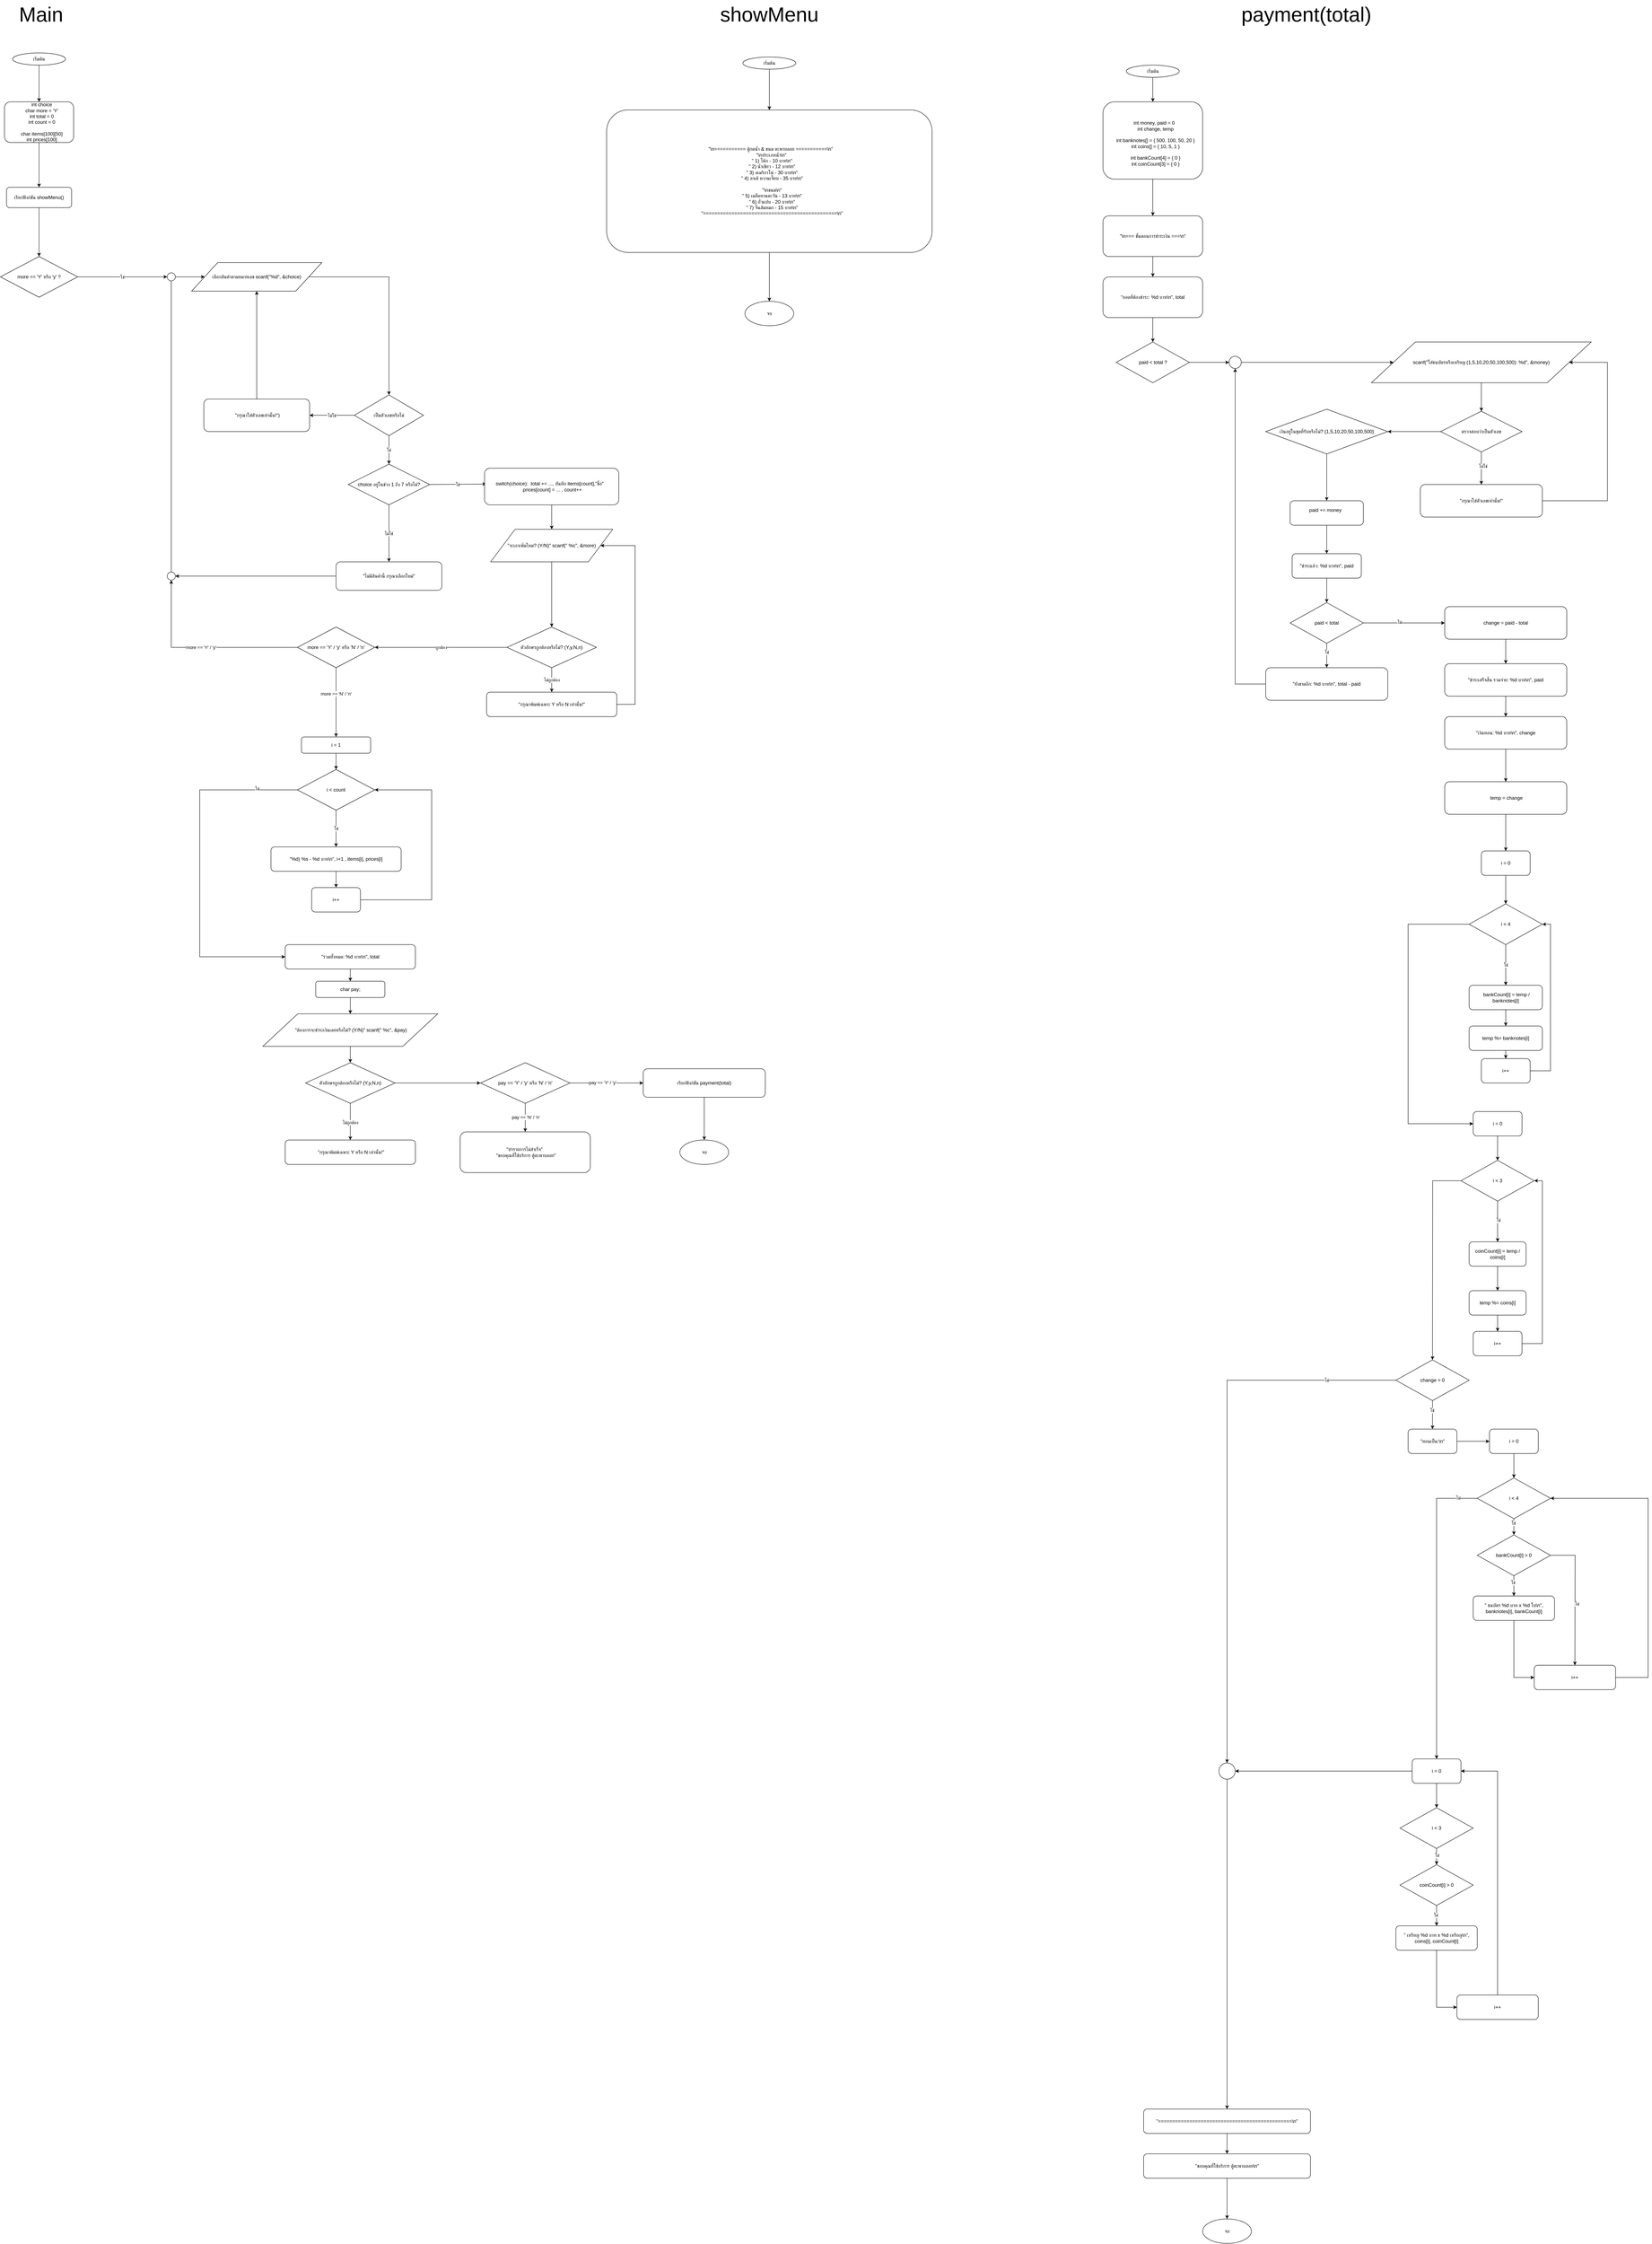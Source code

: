 <mxfile version="28.1.0" pages="3">
  <diagram id="main" name="Main">
    <mxGraphModel dx="6353" dy="3963" grid="1" gridSize="10" guides="1" tooltips="1" connect="1" arrows="1" fold="1" page="1" pageScale="1" pageWidth="1600" pageHeight="1200" math="0" shadow="0">
      <root>
        <mxCell id="0" />
        <mxCell id="1" parent="0" />
        <mxCell id="wjFaACwu9RYEKZzswBMA-48" value="" style="edgeStyle=orthogonalEdgeStyle;rounded=0;orthogonalLoop=1;jettySize=auto;html=1;" edge="1" parent="1" source="wjFaACwu9RYEKZzswBMA-46" target="wjFaACwu9RYEKZzswBMA-47">
          <mxGeometry relative="1" as="geometry" />
        </mxCell>
        <mxCell id="wjFaACwu9RYEKZzswBMA-46" value="&lt;font data-font-src=&quot;https://fonts.googleapis.com/css?family=Sarabun&quot; face=&quot;Sarabun&quot;&gt;เริ่มต้น&lt;/font&gt;" style="ellipse;whiteSpace=wrap;html=1;" vertex="1" parent="1">
          <mxGeometry x="-210" y="-300" width="130" height="30" as="geometry" />
        </mxCell>
        <mxCell id="wjFaACwu9RYEKZzswBMA-50" value="" style="edgeStyle=orthogonalEdgeStyle;rounded=0;orthogonalLoop=1;jettySize=auto;html=1;" edge="1" parent="1" source="wjFaACwu9RYEKZzswBMA-47" target="wjFaACwu9RYEKZzswBMA-49">
          <mxGeometry relative="1" as="geometry" />
        </mxCell>
        <mxCell id="wjFaACwu9RYEKZzswBMA-47" value="&lt;div&gt;&amp;nbsp; &amp;nbsp; int choice&lt;/div&gt;&lt;div&gt;&amp;nbsp; &amp;nbsp; char more = &#39;Y&#39;&lt;/div&gt;&lt;div&gt;&amp;nbsp; &amp;nbsp; int total = 0&lt;/div&gt;&lt;div&gt;&amp;nbsp; &amp;nbsp; int count = 0&lt;/div&gt;&lt;div&gt;&lt;br&gt;&lt;/div&gt;&lt;div&gt;&amp;nbsp; &amp;nbsp; char items[100][50]&lt;/div&gt;&lt;div&gt;&amp;nbsp; &amp;nbsp; int prices[100]&lt;/div&gt;" style="rounded=1;whiteSpace=wrap;html=1;" vertex="1" parent="1">
          <mxGeometry x="-230" y="-180" width="170" height="100" as="geometry" />
        </mxCell>
        <mxCell id="wjFaACwu9RYEKZzswBMA-52" value="" style="edgeStyle=orthogonalEdgeStyle;rounded=0;orthogonalLoop=1;jettySize=auto;html=1;" edge="1" parent="1" source="wjFaACwu9RYEKZzswBMA-49" target="wjFaACwu9RYEKZzswBMA-51">
          <mxGeometry relative="1" as="geometry" />
        </mxCell>
        <mxCell id="wjFaACwu9RYEKZzswBMA-49" value="เรียกฟังก์ชัน showMenu()" style="rounded=1;whiteSpace=wrap;html=1;" vertex="1" parent="1">
          <mxGeometry x="-225" y="30" width="160" height="50" as="geometry" />
        </mxCell>
        <mxCell id="wjFaACwu9RYEKZzswBMA-51" value="more == &#39;Y&#39; หรือ &#39;y&#39; ?" style="rhombus;whiteSpace=wrap;html=1;" vertex="1" parent="1">
          <mxGeometry x="-240" y="200" width="190" height="100" as="geometry" />
        </mxCell>
        <mxCell id="wjFaACwu9RYEKZzswBMA-53" value="ใช่" style="entryX=0;entryY=0.5;entryDx=0;entryDy=0;exitX=1;exitY=0.5;exitDx=0;exitDy=0;" edge="1" parent="1" source="wjFaACwu9RYEKZzswBMA-51" target="wjFaACwu9RYEKZzswBMA-71">
          <mxGeometry relative="1" as="geometry">
            <mxPoint x="60.0" y="249.47" as="sourcePoint" />
            <mxPoint x="132" y="249.47" as="targetPoint" />
          </mxGeometry>
        </mxCell>
        <mxCell id="wjFaACwu9RYEKZzswBMA-62" style="edgeStyle=orthogonalEdgeStyle;rounded=0;orthogonalLoop=1;jettySize=auto;html=1;entryX=0.5;entryY=0;entryDx=0;entryDy=0;" edge="1" parent="1" source="wjFaACwu9RYEKZzswBMA-54" target="wjFaACwu9RYEKZzswBMA-55">
          <mxGeometry relative="1" as="geometry" />
        </mxCell>
        <mxCell id="wjFaACwu9RYEKZzswBMA-54" value="เลือกสินค้าตามหมายเลข scanf(&quot;%d&quot;, &amp;amp;choice)" style="shape=parallelogram;perimeter=parallelogramPerimeter;whiteSpace=wrap;html=1;" vertex="1" parent="1">
          <mxGeometry x="230" y="215" width="320" height="70" as="geometry" />
        </mxCell>
        <mxCell id="wjFaACwu9RYEKZzswBMA-55" value="เป็นตัวเลขหรือไม่" style="rhombus;whiteSpace=wrap;html=1;" vertex="1" parent="1">
          <mxGeometry x="630" y="540" width="170" height="100" as="geometry" />
        </mxCell>
        <mxCell id="wjFaACwu9RYEKZzswBMA-63" style="edgeStyle=orthogonalEdgeStyle;rounded=0;orthogonalLoop=1;jettySize=auto;html=1;" edge="1" parent="1" source="wjFaACwu9RYEKZzswBMA-57" target="wjFaACwu9RYEKZzswBMA-54">
          <mxGeometry relative="1" as="geometry" />
        </mxCell>
        <mxCell id="wjFaACwu9RYEKZzswBMA-57" value="&amp;nbsp;&quot;กรุณาใส่ตัวเลขเท่านั้น!&quot;)" style="rounded=1;whiteSpace=wrap;html=1;" vertex="1" parent="1">
          <mxGeometry x="260" y="550" width="260" height="80" as="geometry" />
        </mxCell>
        <mxCell id="wjFaACwu9RYEKZzswBMA-59" value="ไม่ใช่" style="exitX=0;exitY=0.5;exitDx=0;exitDy=0;entryX=1;entryY=0.5;entryDx=0;entryDy=0;" edge="1" parent="1" source="wjFaACwu9RYEKZzswBMA-55" target="wjFaACwu9RYEKZzswBMA-57">
          <mxGeometry relative="1" as="geometry">
            <mxPoint x="584" y="450" as="sourcePoint" />
            <mxPoint x="340" y="746" as="targetPoint" />
          </mxGeometry>
        </mxCell>
        <mxCell id="wjFaACwu9RYEKZzswBMA-64" value="choice อยู่ในช่วง 1 ถึง 7 หรือไม่?" style="rhombus;whiteSpace=wrap;html=1;" vertex="1" parent="1">
          <mxGeometry x="615" y="710" width="200" height="100" as="geometry" />
        </mxCell>
        <mxCell id="wjFaACwu9RYEKZzswBMA-66" value="ไม่ใช่" style="exitX=0.5;exitY=1;exitDx=0;exitDy=0;" edge="1" parent="1" source="wjFaACwu9RYEKZzswBMA-64">
          <mxGeometry relative="1" as="geometry">
            <mxPoint x="732" y="850" as="sourcePoint" />
            <mxPoint x="715" y="950" as="targetPoint" />
          </mxGeometry>
        </mxCell>
        <mxCell id="wjFaACwu9RYEKZzswBMA-67" value="ใช่" style="entryX=0.5;entryY=0;entryDx=0;entryDy=0;exitX=0.5;exitY=1;exitDx=0;exitDy=0;" edge="1" parent="1" source="wjFaACwu9RYEKZzswBMA-55" target="wjFaACwu9RYEKZzswBMA-64">
          <mxGeometry relative="1" as="geometry">
            <mxPoint x="833" y="308" as="sourcePoint" />
            <mxPoint x="837" y="391" as="targetPoint" />
          </mxGeometry>
        </mxCell>
        <mxCell id="wjFaACwu9RYEKZzswBMA-69" style="edgeStyle=orthogonalEdgeStyle;rounded=0;orthogonalLoop=1;jettySize=auto;html=1;" edge="1" parent="1" source="wjFaACwu9RYEKZzswBMA-85">
          <mxGeometry relative="1" as="geometry">
            <mxPoint x="180" y="250" as="targetPoint" />
          </mxGeometry>
        </mxCell>
        <mxCell id="wjFaACwu9RYEKZzswBMA-68" value="&quot;ไม่มีสินค้านี้ กรุณาเลือกใหม่&quot;" style="rounded=1;whiteSpace=wrap;html=1;" vertex="1" parent="1">
          <mxGeometry x="585" y="950" width="260" height="70" as="geometry" />
        </mxCell>
        <mxCell id="wjFaACwu9RYEKZzswBMA-73" value="" style="edgeStyle=orthogonalEdgeStyle;rounded=0;orthogonalLoop=1;jettySize=auto;html=1;" edge="1" parent="1" source="wjFaACwu9RYEKZzswBMA-71" target="wjFaACwu9RYEKZzswBMA-54">
          <mxGeometry relative="1" as="geometry" />
        </mxCell>
        <mxCell id="wjFaACwu9RYEKZzswBMA-71" value="" style="ellipse;whiteSpace=wrap;html=1;aspect=fixed;" vertex="1" parent="1">
          <mxGeometry x="170" y="240" width="20" height="20" as="geometry" />
        </mxCell>
        <mxCell id="wjFaACwu9RYEKZzswBMA-74" value="ใช่" style="exitX=1;exitY=0.5;exitDx=0;exitDy=0;entryX=0.013;entryY=0.431;entryDx=0;entryDy=0;entryPerimeter=0;" edge="1" parent="1" source="wjFaACwu9RYEKZzswBMA-64" target="wjFaACwu9RYEKZzswBMA-75">
          <mxGeometry relative="1" as="geometry">
            <mxPoint x="870" y="792" as="sourcePoint" />
            <mxPoint x="982" y="760" as="targetPoint" />
          </mxGeometry>
        </mxCell>
        <mxCell id="wjFaACwu9RYEKZzswBMA-77" value="" style="edgeStyle=orthogonalEdgeStyle;rounded=0;orthogonalLoop=1;jettySize=auto;html=1;" edge="1" parent="1" source="wjFaACwu9RYEKZzswBMA-75" target="wjFaACwu9RYEKZzswBMA-76">
          <mxGeometry relative="1" as="geometry" />
        </mxCell>
        <mxCell id="wjFaACwu9RYEKZzswBMA-75" value="switch(choice):&amp;nbsp; total += ..., บันทึก items[count],&quot;ชื่อ&quot;&amp;nbsp; &amp;nbsp;&lt;div&gt;&amp;nbsp;prices[count] = ... , count++&lt;/div&gt;" style="rounded=1;whiteSpace=wrap;html=1;" vertex="1" parent="1">
          <mxGeometry x="950" y="720" width="330" height="90" as="geometry" />
        </mxCell>
        <mxCell id="wjFaACwu9RYEKZzswBMA-79" value="" style="edgeStyle=orthogonalEdgeStyle;rounded=0;orthogonalLoop=1;jettySize=auto;html=1;" edge="1" parent="1" source="wjFaACwu9RYEKZzswBMA-76" target="wjFaACwu9RYEKZzswBMA-78">
          <mxGeometry relative="1" as="geometry" />
        </mxCell>
        <mxCell id="wjFaACwu9RYEKZzswBMA-76" value="&quot;จะเอาเพิ่มไหม? (Y/N)&quot; scanf(&quot; %c&quot;, &amp;amp;more)" style="shape=parallelogram;perimeter=parallelogramPerimeter;whiteSpace=wrap;html=1;" vertex="1" parent="1">
          <mxGeometry x="965" y="870" width="300" height="80" as="geometry" />
        </mxCell>
        <mxCell id="wjFaACwu9RYEKZzswBMA-81" value="ไม่ถูกต้อง" style="edgeStyle=orthogonalEdgeStyle;rounded=0;orthogonalLoop=1;jettySize=auto;html=1;" edge="1" parent="1" source="wjFaACwu9RYEKZzswBMA-78" target="wjFaACwu9RYEKZzswBMA-80">
          <mxGeometry relative="1" as="geometry" />
        </mxCell>
        <mxCell id="wjFaACwu9RYEKZzswBMA-90" value="ถูกต้อง" style="edgeStyle=orthogonalEdgeStyle;rounded=0;orthogonalLoop=1;jettySize=auto;html=1;" edge="1" parent="1" source="wjFaACwu9RYEKZzswBMA-78">
          <mxGeometry relative="1" as="geometry">
            <mxPoint x="680" y="1160" as="targetPoint" />
          </mxGeometry>
        </mxCell>
        <mxCell id="wjFaACwu9RYEKZzswBMA-78" value="ตัวอักษรถูกต้องหรือไม่? (Y,y,N,n)" style="rhombus;whiteSpace=wrap;html=1;" vertex="1" parent="1">
          <mxGeometry x="1005" y="1110" width="220" height="100" as="geometry" />
        </mxCell>
        <mxCell id="wjFaACwu9RYEKZzswBMA-82" style="edgeStyle=orthogonalEdgeStyle;rounded=0;orthogonalLoop=1;jettySize=auto;html=1;entryX=1;entryY=0.5;entryDx=0;entryDy=0;" edge="1" parent="1" source="wjFaACwu9RYEKZzswBMA-80" target="wjFaACwu9RYEKZzswBMA-76">
          <mxGeometry relative="1" as="geometry">
            <mxPoint x="1420" y="900.0" as="targetPoint" />
            <Array as="points">
              <mxPoint x="1320" y="1300" />
              <mxPoint x="1320" y="910" />
            </Array>
          </mxGeometry>
        </mxCell>
        <mxCell id="wjFaACwu9RYEKZzswBMA-80" value="&quot;กรุณาพิมพ์เฉพาะ Y หรือ N เท่านั้น!&quot;" style="rounded=1;whiteSpace=wrap;html=1;" vertex="1" parent="1">
          <mxGeometry x="955" y="1270" width="320" height="60" as="geometry" />
        </mxCell>
        <mxCell id="wjFaACwu9RYEKZzswBMA-86" value="" style="edgeStyle=orthogonalEdgeStyle;rounded=0;orthogonalLoop=1;jettySize=auto;html=1;" edge="1" parent="1" source="wjFaACwu9RYEKZzswBMA-68" target="wjFaACwu9RYEKZzswBMA-85">
          <mxGeometry relative="1" as="geometry">
            <mxPoint x="180" y="250" as="targetPoint" />
            <mxPoint x="585" y="985" as="sourcePoint" />
          </mxGeometry>
        </mxCell>
        <mxCell id="wjFaACwu9RYEKZzswBMA-85" value="" style="ellipse;whiteSpace=wrap;html=1;aspect=fixed;" vertex="1" parent="1">
          <mxGeometry x="170" y="975" width="20" height="20" as="geometry" />
        </mxCell>
        <mxCell id="wjFaACwu9RYEKZzswBMA-94" value="more == &#39;Y&#39; / &#39;y&#39;" style="edgeStyle=orthogonalEdgeStyle;rounded=0;orthogonalLoop=1;jettySize=auto;html=1;entryX=0.5;entryY=1;entryDx=0;entryDy=0;" edge="1" parent="1" source="wjFaACwu9RYEKZzswBMA-92" target="wjFaACwu9RYEKZzswBMA-85">
          <mxGeometry x="-0.001" relative="1" as="geometry">
            <mxPoint as="offset" />
          </mxGeometry>
        </mxCell>
        <mxCell id="wjFaACwu9RYEKZzswBMA-96" style="edgeStyle=orthogonalEdgeStyle;rounded=0;orthogonalLoop=1;jettySize=auto;html=1;entryX=0.5;entryY=0;entryDx=0;entryDy=0;" edge="1" parent="1" source="wjFaACwu9RYEKZzswBMA-92" target="wjFaACwu9RYEKZzswBMA-99">
          <mxGeometry relative="1" as="geometry">
            <mxPoint x="585" y="1370" as="targetPoint" />
          </mxGeometry>
        </mxCell>
        <mxCell id="wjFaACwu9RYEKZzswBMA-97" value="more == &#39;N&#39; / &#39;n&#39;" style="edgeLabel;html=1;align=center;verticalAlign=middle;resizable=0;points=[];" vertex="1" connectable="0" parent="wjFaACwu9RYEKZzswBMA-96">
          <mxGeometry x="-0.252" relative="1" as="geometry">
            <mxPoint as="offset" />
          </mxGeometry>
        </mxCell>
        <mxCell id="wjFaACwu9RYEKZzswBMA-92" value="more == &#39;Y&#39; / &#39;y&#39; หรือ &#39;N&#39; / &#39;n&#39;" style="rhombus;whiteSpace=wrap;html=1;" vertex="1" parent="1">
          <mxGeometry x="490" y="1110" width="190" height="100" as="geometry" />
        </mxCell>
        <mxCell id="wjFaACwu9RYEKZzswBMA-102" value="" style="edgeStyle=orthogonalEdgeStyle;rounded=0;orthogonalLoop=1;jettySize=auto;html=1;" edge="1" parent="1" source="wjFaACwu9RYEKZzswBMA-98" target="wjFaACwu9RYEKZzswBMA-101">
          <mxGeometry relative="1" as="geometry" />
        </mxCell>
        <mxCell id="wjFaACwu9RYEKZzswBMA-104" value="ใช่" style="edgeLabel;html=1;align=center;verticalAlign=middle;resizable=0;points=[];" vertex="1" connectable="0" parent="wjFaACwu9RYEKZzswBMA-102">
          <mxGeometry x="-0.002" y="3" relative="1" as="geometry">
            <mxPoint x="-3" as="offset" />
          </mxGeometry>
        </mxCell>
        <mxCell id="wjFaACwu9RYEKZzswBMA-111" style="edgeStyle=orthogonalEdgeStyle;rounded=0;orthogonalLoop=1;jettySize=auto;html=1;entryX=0;entryY=0.5;entryDx=0;entryDy=0;" edge="1" parent="1" source="wjFaACwu9RYEKZzswBMA-98" target="wjFaACwu9RYEKZzswBMA-110">
          <mxGeometry relative="1" as="geometry">
            <mxPoint x="310" y="1930" as="targetPoint" />
            <Array as="points">
              <mxPoint x="250" y="1510" />
              <mxPoint x="250" y="1920" />
            </Array>
          </mxGeometry>
        </mxCell>
        <mxCell id="wjFaACwu9RYEKZzswBMA-210" value="ไม่" style="edgeLabel;html=1;align=center;verticalAlign=middle;resizable=0;points=[];" vertex="1" connectable="0" parent="wjFaACwu9RYEKZzswBMA-111">
          <mxGeometry x="-0.769" y="-3" relative="1" as="geometry">
            <mxPoint as="offset" />
          </mxGeometry>
        </mxCell>
        <mxCell id="wjFaACwu9RYEKZzswBMA-98" value="i &amp;lt; count" style="rhombus;whiteSpace=wrap;html=1;" vertex="1" parent="1">
          <mxGeometry x="490" y="1460" width="190" height="100" as="geometry" />
        </mxCell>
        <mxCell id="wjFaACwu9RYEKZzswBMA-100" value="" style="edgeStyle=orthogonalEdgeStyle;rounded=0;orthogonalLoop=1;jettySize=auto;html=1;" edge="1" parent="1" source="wjFaACwu9RYEKZzswBMA-99" target="wjFaACwu9RYEKZzswBMA-98">
          <mxGeometry relative="1" as="geometry" />
        </mxCell>
        <mxCell id="wjFaACwu9RYEKZzswBMA-99" value="i = 1" style="rounded=1;whiteSpace=wrap;html=1;" vertex="1" parent="1">
          <mxGeometry x="500" y="1380" width="170" height="40" as="geometry" />
        </mxCell>
        <mxCell id="wjFaACwu9RYEKZzswBMA-106" value="" style="edgeStyle=orthogonalEdgeStyle;rounded=0;orthogonalLoop=1;jettySize=auto;html=1;" edge="1" parent="1" source="wjFaACwu9RYEKZzswBMA-101" target="wjFaACwu9RYEKZzswBMA-105">
          <mxGeometry relative="1" as="geometry" />
        </mxCell>
        <mxCell id="wjFaACwu9RYEKZzswBMA-101" value="&quot;%d) %s - %d บาท\n&quot;, i+1 , items[i], prices[i]" style="rounded=1;whiteSpace=wrap;html=1;" vertex="1" parent="1">
          <mxGeometry x="425" y="1650" width="320" height="60" as="geometry" />
        </mxCell>
        <mxCell id="wjFaACwu9RYEKZzswBMA-108" style="edgeStyle=orthogonalEdgeStyle;rounded=0;orthogonalLoop=1;jettySize=auto;html=1;entryX=1;entryY=0.5;entryDx=0;entryDy=0;" edge="1" parent="1" source="wjFaACwu9RYEKZzswBMA-105" target="wjFaACwu9RYEKZzswBMA-98">
          <mxGeometry relative="1" as="geometry">
            <mxPoint x="810" y="1400" as="targetPoint" />
            <Array as="points">
              <mxPoint x="820" y="1780" />
              <mxPoint x="820" y="1510" />
            </Array>
          </mxGeometry>
        </mxCell>
        <mxCell id="wjFaACwu9RYEKZzswBMA-105" value="i++" style="whiteSpace=wrap;html=1;rounded=1;" vertex="1" parent="1">
          <mxGeometry x="525" y="1750" width="120" height="60" as="geometry" />
        </mxCell>
        <mxCell id="wjFaACwu9RYEKZzswBMA-123" value="" style="edgeStyle=orthogonalEdgeStyle;rounded=0;orthogonalLoop=1;jettySize=auto;html=1;" edge="1" parent="1" source="wjFaACwu9RYEKZzswBMA-110" target="wjFaACwu9RYEKZzswBMA-122">
          <mxGeometry relative="1" as="geometry" />
        </mxCell>
        <mxCell id="wjFaACwu9RYEKZzswBMA-110" value="&quot;รวมทั้งหมด: %d บาท\n&quot;, total" style="rounded=1;whiteSpace=wrap;html=1;" vertex="1" parent="1">
          <mxGeometry x="460" y="1890" width="320" height="60" as="geometry" />
        </mxCell>
        <mxCell id="wjFaACwu9RYEKZzswBMA-116" value="" style="edgeStyle=orthogonalEdgeStyle;rounded=0;orthogonalLoop=1;jettySize=auto;html=1;" edge="1" parent="1" source="wjFaACwu9RYEKZzswBMA-113" target="wjFaACwu9RYEKZzswBMA-115">
          <mxGeometry relative="1" as="geometry" />
        </mxCell>
        <mxCell id="wjFaACwu9RYEKZzswBMA-113" value="&amp;nbsp;&quot;ต้องการจะชำระเงินเลยหรือไม่? (Y/N)&quot; scanf(&quot; %c&quot;, &amp;amp;pay)" style="shape=parallelogram;perimeter=parallelogramPerimeter;whiteSpace=wrap;html=1;" vertex="1" parent="1">
          <mxGeometry x="405" y="2060" width="430" height="80" as="geometry" />
        </mxCell>
        <mxCell id="wjFaACwu9RYEKZzswBMA-118" value="" style="edgeStyle=orthogonalEdgeStyle;rounded=0;orthogonalLoop=1;jettySize=auto;html=1;" edge="1" parent="1" source="wjFaACwu9RYEKZzswBMA-115" target="wjFaACwu9RYEKZzswBMA-117">
          <mxGeometry relative="1" as="geometry" />
        </mxCell>
        <mxCell id="wjFaACwu9RYEKZzswBMA-119" value="ไม่ถูกต้อง" style="edgeLabel;html=1;align=center;verticalAlign=middle;resizable=0;points=[];" vertex="1" connectable="0" parent="wjFaACwu9RYEKZzswBMA-118">
          <mxGeometry x="0.034" y="-5" relative="1" as="geometry">
            <mxPoint x="5" as="offset" />
          </mxGeometry>
        </mxCell>
        <mxCell id="wjFaACwu9RYEKZzswBMA-121" value="" style="edgeStyle=orthogonalEdgeStyle;rounded=0;orthogonalLoop=1;jettySize=auto;html=1;" edge="1" parent="1" source="wjFaACwu9RYEKZzswBMA-115" target="wjFaACwu9RYEKZzswBMA-120">
          <mxGeometry relative="1" as="geometry" />
        </mxCell>
        <mxCell id="wjFaACwu9RYEKZzswBMA-115" value="ตัวอักษรถูกต้องหรือไม่? (Y,y,N,n)" style="rhombus;whiteSpace=wrap;html=1;" vertex="1" parent="1">
          <mxGeometry x="510" y="2180" width="220" height="100" as="geometry" />
        </mxCell>
        <mxCell id="wjFaACwu9RYEKZzswBMA-117" value="&amp;nbsp;&quot;กรุณาพิมพ์เฉพาะ Y หรือ N เท่านั้น!&quot;" style="rounded=1;whiteSpace=wrap;html=1;" vertex="1" parent="1">
          <mxGeometry x="460" y="2370" width="320" height="60" as="geometry" />
        </mxCell>
        <mxCell id="wjFaACwu9RYEKZzswBMA-126" value="" style="edgeStyle=orthogonalEdgeStyle;rounded=0;orthogonalLoop=1;jettySize=auto;html=1;" edge="1" parent="1" source="wjFaACwu9RYEKZzswBMA-120" target="wjFaACwu9RYEKZzswBMA-125">
          <mxGeometry relative="1" as="geometry" />
        </mxCell>
        <mxCell id="wjFaACwu9RYEKZzswBMA-128" value="pay == &#39;N&#39; / &#39;n&#39;" style="edgeLabel;html=1;align=center;verticalAlign=middle;resizable=0;points=[];" vertex="1" connectable="0" parent="wjFaACwu9RYEKZzswBMA-126">
          <mxGeometry x="-0.042" y="1" relative="1" as="geometry">
            <mxPoint as="offset" />
          </mxGeometry>
        </mxCell>
        <mxCell id="wjFaACwu9RYEKZzswBMA-130" value="" style="edgeStyle=orthogonalEdgeStyle;rounded=0;orthogonalLoop=1;jettySize=auto;html=1;" edge="1" parent="1" source="wjFaACwu9RYEKZzswBMA-120" target="wjFaACwu9RYEKZzswBMA-129">
          <mxGeometry relative="1" as="geometry" />
        </mxCell>
        <mxCell id="wjFaACwu9RYEKZzswBMA-131" value="&lt;span style=&quot;color: rgba(0, 0, 0, 0); font-family: monospace; font-size: 0px; text-align: start; background-color: rgb(27, 29, 30);&quot;&gt;%3CmxGraphModel%3E%3Croot%3E%3CmxCell%20id%3D%220%22%2F%3E%3CmxCell%20id%3D%221%22%20parent%3D%220%22%2F%3E%3CmxCell%20id%3D%222%22%20value%3D%22pay%20%3D%3D%20&#39;N&#39;%20%2F%20&#39;n&#39;%22%20style%3D%22edgeLabel%3Bhtml%3D1%3Balign%3Dcenter%3BverticalAlign%3Dmiddle%3Bresizable%3D0%3Bpoints%3D%5B%5D%3B%22%20vertex%3D%221%22%20connectable%3D%220%22%20parent%3D%221%22%3E%3CmxGeometry%20x%3D%221051.0%22%20y%3D%222313.333%22%20as%3D%22geometry%22%2F%3E%3C%2FmxCell%3E%3C%2Froot%3E%3C%2FmxGraphModel%3E&lt;/span&gt;&lt;span style=&quot;color: rgba(0, 0, 0, 0); font-family: monospace; font-size: 0px; text-align: start; background-color: rgb(27, 29, 30);&quot;&gt;%3CmxGraphModel%3E%3Croot%3E%3CmxCell%20id%3D%220%22%2F%3E%3CmxCell%20id%3D%221%22%20parent%3D%220%22%2F%3E%3CmxCell%20id%3D%222%22%20value%3D%22pay%20%3D%3D%20&#39;N&#39;%20%2F%20&#39;n&#39;%22%20style%3D%22edgeLabel%3Bhtml%3D1%3Balign%3Dcenter%3BverticalAlign%3Dmiddle%3Bresizable%3D0%3Bpoints%3D%5B%5D%3B%22%20vertex%3D%221%22%20connectable%3D%220%22%20parent%3D%221%22%3E%3CmxGeometry%20x%3D%221051.0%22%20y%3D%222313.333%22%20as%3D%22geometry%22%2F%3E%3C%2FmxCell%3E%3C%2Froot%3E%3C%2FmxGraphModel%3E&lt;/span&gt;" style="edgeLabel;html=1;align=center;verticalAlign=middle;resizable=0;points=[];" vertex="1" connectable="0" parent="wjFaACwu9RYEKZzswBMA-130">
          <mxGeometry x="-0.205" relative="1" as="geometry">
            <mxPoint as="offset" />
          </mxGeometry>
        </mxCell>
        <mxCell id="wjFaACwu9RYEKZzswBMA-132" value="pay == &#39;Y&#39; / &#39;y&#39;" style="edgeLabel;html=1;align=center;verticalAlign=middle;resizable=0;points=[];" vertex="1" connectable="0" parent="wjFaACwu9RYEKZzswBMA-130">
          <mxGeometry x="-0.348" y="1" relative="1" as="geometry">
            <mxPoint x="21" as="offset" />
          </mxGeometry>
        </mxCell>
        <mxCell id="wjFaACwu9RYEKZzswBMA-120" value="pay == &#39;Y&#39; / &#39;y&#39; หรือ &#39;N&#39; / &#39;n&#39;" style="rhombus;whiteSpace=wrap;html=1;" vertex="1" parent="1">
          <mxGeometry x="940" y="2180" width="220" height="100" as="geometry" />
        </mxCell>
        <mxCell id="wjFaACwu9RYEKZzswBMA-124" value="" style="edgeStyle=orthogonalEdgeStyle;rounded=0;orthogonalLoop=1;jettySize=auto;html=1;" edge="1" parent="1" source="wjFaACwu9RYEKZzswBMA-122" target="wjFaACwu9RYEKZzswBMA-113">
          <mxGeometry relative="1" as="geometry" />
        </mxCell>
        <mxCell id="wjFaACwu9RYEKZzswBMA-122" value="char pay;" style="rounded=1;whiteSpace=wrap;html=1;" vertex="1" parent="1">
          <mxGeometry x="535" y="1980" width="170" height="40" as="geometry" />
        </mxCell>
        <mxCell id="wjFaACwu9RYEKZzswBMA-125" value="&quot;ทำรายการไม่สำเร็จ&quot;&amp;nbsp;&lt;div&gt;&amp;nbsp;&quot;ขอบคุณที่ใช้บริการ ตู้ตะพาบลอย&quot;&lt;/div&gt;" style="rounded=1;whiteSpace=wrap;html=1;" vertex="1" parent="1">
          <mxGeometry x="890" y="2350" width="320" height="100" as="geometry" />
        </mxCell>
        <mxCell id="wjFaACwu9RYEKZzswBMA-143" value="" style="edgeStyle=orthogonalEdgeStyle;rounded=0;orthogonalLoop=1;jettySize=auto;html=1;" edge="1" parent="1" source="wjFaACwu9RYEKZzswBMA-129" target="wjFaACwu9RYEKZzswBMA-142">
          <mxGeometry relative="1" as="geometry" />
        </mxCell>
        <mxCell id="wjFaACwu9RYEKZzswBMA-129" value="เรียกฟังก์ชัน payment(total)" style="rounded=1;whiteSpace=wrap;html=1;" vertex="1" parent="1">
          <mxGeometry x="1340" y="2195" width="300" height="70" as="geometry" />
        </mxCell>
        <mxCell id="wjFaACwu9RYEKZzswBMA-137" value="&lt;font style=&quot;font-size: 50px;&quot;&gt;Main&lt;/font&gt;" style="text;html=1;align=center;verticalAlign=middle;whiteSpace=wrap;rounded=0;" vertex="1" parent="1">
          <mxGeometry x="-200" y="-430" width="120" height="70" as="geometry" />
        </mxCell>
        <mxCell id="wjFaACwu9RYEKZzswBMA-138" value="&lt;font style=&quot;font-size: 50px;&quot;&gt;showMenu&lt;/font&gt;" style="text;html=1;align=center;verticalAlign=middle;whiteSpace=wrap;rounded=0;" vertex="1" parent="1">
          <mxGeometry x="1500" y="-430" width="300" height="70" as="geometry" />
        </mxCell>
        <mxCell id="wjFaACwu9RYEKZzswBMA-141" value="" style="edgeStyle=orthogonalEdgeStyle;rounded=0;orthogonalLoop=1;jettySize=auto;html=1;" edge="1" parent="1" source="wjFaACwu9RYEKZzswBMA-139" target="wjFaACwu9RYEKZzswBMA-140">
          <mxGeometry relative="1" as="geometry" />
        </mxCell>
        <mxCell id="wjFaACwu9RYEKZzswBMA-139" value="&lt;font data-font-src=&quot;https://fonts.googleapis.com/css?family=Sarabun&quot; face=&quot;Sarabun&quot;&gt;เริ่มต้น&lt;/font&gt;" style="ellipse;whiteSpace=wrap;html=1;" vertex="1" parent="1">
          <mxGeometry x="1585" y="-290" width="130" height="30" as="geometry" />
        </mxCell>
        <mxCell id="wjFaACwu9RYEKZzswBMA-145" value="" style="edgeStyle=orthogonalEdgeStyle;rounded=0;orthogonalLoop=1;jettySize=auto;html=1;" edge="1" parent="1" source="wjFaACwu9RYEKZzswBMA-140" target="wjFaACwu9RYEKZzswBMA-144">
          <mxGeometry relative="1" as="geometry" />
        </mxCell>
        <mxCell id="wjFaACwu9RYEKZzswBMA-140" value="&lt;div&gt;&amp;nbsp; &quot;\n=========== ตู้กดน้ำ &amp;amp; ขนม ตะพาบลอย ===========\n&quot;&lt;/div&gt;&lt;div&gt;&amp;nbsp; &amp;nbsp;&quot;\nประเภทน้ำ\n&quot;&lt;/div&gt;&lt;div&gt;&amp;nbsp; &amp;nbsp; &quot; 1) โค้ก - 10 บาท\n&quot;&lt;/div&gt;&lt;div&gt;&amp;nbsp; &amp;nbsp; &quot; 2) น้ำเขียว - 12 บาท\n&quot;&lt;/div&gt;&lt;div&gt;&amp;nbsp; &amp;nbsp; &quot; 3) อเมริกาโน่ - 30 บาท\n&quot;&lt;/div&gt;&lt;div&gt;&amp;nbsp; &amp;nbsp; &quot; 4) ลาเต้ หวานเจี๊ยบ - 35 บาท\n&quot;&lt;/div&gt;&lt;div&gt;&lt;br&gt;&lt;/div&gt;&lt;div&gt;&amp;nbsp; &amp;nbsp; &quot;\nขนม\n&quot;&lt;/div&gt;&lt;div&gt;&amp;nbsp; &amp;nbsp; &quot; 5) เมล็ดทานตะวัน - 13 บาท\n&quot;&lt;/div&gt;&lt;div&gt;&amp;nbsp; &amp;nbsp; &quot; 6) ถั่วแปบ - 20 บาท\n&quot;&lt;/div&gt;&lt;div&gt;&amp;nbsp; &amp;nbsp; &quot; 7) จิ้นส้มหมก - 15 บาท\n&quot;&lt;/div&gt;&lt;div&gt;&amp;nbsp; &amp;nbsp; &quot;===============================================\n&quot;&lt;/div&gt;" style="rounded=1;whiteSpace=wrap;html=1;align=center;" vertex="1" parent="1">
          <mxGeometry x="1250" y="-160" width="800" height="350" as="geometry" />
        </mxCell>
        <mxCell id="wjFaACwu9RYEKZzswBMA-142" value="จบ" style="ellipse;whiteSpace=wrap;html=1;" vertex="1" parent="1">
          <mxGeometry x="1430" y="2370" width="120" height="60" as="geometry" />
        </mxCell>
        <mxCell id="wjFaACwu9RYEKZzswBMA-144" value="จบ" style="ellipse;whiteSpace=wrap;html=1;" vertex="1" parent="1">
          <mxGeometry x="1590" y="310" width="120" height="60" as="geometry" />
        </mxCell>
        <mxCell id="wjFaACwu9RYEKZzswBMA-147" value="&lt;font style=&quot;&quot;&gt;&lt;span style=&quot;font-size: 50px;&quot;&gt;payment(&lt;/span&gt;&lt;font style=&quot;font-size: 50px;&quot;&gt;total&lt;/font&gt;&lt;span style=&quot;font-size: 50px;&quot;&gt;)&lt;/span&gt;&lt;/font&gt;" style="text;html=1;align=center;verticalAlign=middle;whiteSpace=wrap;rounded=0;" vertex="1" parent="1">
          <mxGeometry x="2820" y="-430" width="300" height="70" as="geometry" />
        </mxCell>
        <mxCell id="wjFaACwu9RYEKZzswBMA-155" value="" style="edgeStyle=orthogonalEdgeStyle;rounded=0;orthogonalLoop=1;jettySize=auto;html=1;" edge="1" parent="1" source="wjFaACwu9RYEKZzswBMA-148" target="wjFaACwu9RYEKZzswBMA-149">
          <mxGeometry relative="1" as="geometry" />
        </mxCell>
        <mxCell id="wjFaACwu9RYEKZzswBMA-148" value="&lt;font data-font-src=&quot;https://fonts.googleapis.com/css?family=Sarabun&quot; face=&quot;Sarabun&quot;&gt;เริ่มต้น&lt;/font&gt;" style="ellipse;whiteSpace=wrap;html=1;" vertex="1" parent="1">
          <mxGeometry x="2527.5" y="-270" width="130" height="30" as="geometry" />
        </mxCell>
        <mxCell id="wjFaACwu9RYEKZzswBMA-151" value="" style="edgeStyle=orthogonalEdgeStyle;rounded=0;orthogonalLoop=1;jettySize=auto;html=1;" edge="1" parent="1" source="wjFaACwu9RYEKZzswBMA-149" target="wjFaACwu9RYEKZzswBMA-150">
          <mxGeometry relative="1" as="geometry" />
        </mxCell>
        <mxCell id="wjFaACwu9RYEKZzswBMA-149" value="&lt;div&gt;&amp;nbsp;&amp;nbsp;&lt;br&gt;&amp;nbsp; int money, paid = 0&lt;/div&gt;&lt;div&gt;&amp;nbsp; &amp;nbsp; int change, temp&lt;/div&gt;&lt;div&gt;&lt;br&gt;&lt;/div&gt;&lt;div&gt;&amp;nbsp; &amp;nbsp; int banknotes[] = { 500, 100, 50, 20 }&lt;/div&gt;&lt;div&gt;&amp;nbsp; &amp;nbsp; int coins[] = { 10, 5, 1 }&lt;/div&gt;&lt;div&gt;&lt;br&gt;&lt;/div&gt;&lt;div&gt;&amp;nbsp; &amp;nbsp; int bankCount[4] = { 0 }&lt;/div&gt;&lt;div&gt;&amp;nbsp; &amp;nbsp; int coinCount[3] = { 0 }&lt;/div&gt;" style="rounded=1;whiteSpace=wrap;html=1;" vertex="1" parent="1">
          <mxGeometry x="2470" y="-180" width="245" height="190" as="geometry" />
        </mxCell>
        <mxCell id="wjFaACwu9RYEKZzswBMA-154" value="" style="edgeStyle=orthogonalEdgeStyle;rounded=0;orthogonalLoop=1;jettySize=auto;html=1;" edge="1" parent="1" source="wjFaACwu9RYEKZzswBMA-150" target="wjFaACwu9RYEKZzswBMA-153">
          <mxGeometry relative="1" as="geometry" />
        </mxCell>
        <mxCell id="wjFaACwu9RYEKZzswBMA-150" value="&quot;\n=== ขั้นตอนการชำระเงิน ===\n&quot;" style="rounded=1;whiteSpace=wrap;html=1;" vertex="1" parent="1">
          <mxGeometry x="2470" y="100" width="245" height="100" as="geometry" />
        </mxCell>
        <mxCell id="wjFaACwu9RYEKZzswBMA-157" style="edgeStyle=orthogonalEdgeStyle;rounded=0;orthogonalLoop=1;jettySize=auto;html=1;" edge="1" parent="1" source="wjFaACwu9RYEKZzswBMA-153" target="wjFaACwu9RYEKZzswBMA-156">
          <mxGeometry relative="1" as="geometry" />
        </mxCell>
        <mxCell id="wjFaACwu9RYEKZzswBMA-153" value="&quot;ยอดที่ต้องชำระ: %d บาท\n&quot;, total" style="rounded=1;whiteSpace=wrap;html=1;" vertex="1" parent="1">
          <mxGeometry x="2470" y="250" width="245" height="100" as="geometry" />
        </mxCell>
        <mxCell id="wjFaACwu9RYEKZzswBMA-159" value="" style="edgeStyle=orthogonalEdgeStyle;rounded=0;orthogonalLoop=1;jettySize=auto;html=1;" edge="1" parent="1" source="wjFaACwu9RYEKZzswBMA-176" target="wjFaACwu9RYEKZzswBMA-158">
          <mxGeometry relative="1" as="geometry" />
        </mxCell>
        <mxCell id="wjFaACwu9RYEKZzswBMA-156" value="paid &lt; total ?" style="rhombus;whiteSpace=wrap;html=1;" vertex="1" parent="1">
          <mxGeometry x="2502.5" y="410" width="180" height="100" as="geometry" />
        </mxCell>
        <mxCell id="wjFaACwu9RYEKZzswBMA-162" value="" style="edgeStyle=orthogonalEdgeStyle;rounded=0;orthogonalLoop=1;jettySize=auto;html=1;" edge="1" parent="1" source="wjFaACwu9RYEKZzswBMA-158" target="wjFaACwu9RYEKZzswBMA-161">
          <mxGeometry relative="1" as="geometry" />
        </mxCell>
        <mxCell id="wjFaACwu9RYEKZzswBMA-158" value="&amp;nbsp;scanf(&quot;ใส่ธนบัตรหรือเหรียญ (1,5,10,20,50,100,500): %d&quot;, &amp;amp;money)&amp;nbsp;" style="shape=parallelogram;perimeter=parallelogramPerimeter;whiteSpace=wrap;html=1;" vertex="1" parent="1">
          <mxGeometry x="3130" y="410" width="540" height="100" as="geometry" />
        </mxCell>
        <mxCell id="wjFaACwu9RYEKZzswBMA-164" value="" style="edgeStyle=orthogonalEdgeStyle;rounded=0;orthogonalLoop=1;jettySize=auto;html=1;" edge="1" parent="1" source="wjFaACwu9RYEKZzswBMA-161" target="wjFaACwu9RYEKZzswBMA-163">
          <mxGeometry relative="1" as="geometry" />
        </mxCell>
        <mxCell id="wjFaACwu9RYEKZzswBMA-166" value="ไม่ใช่" style="edgeLabel;html=1;align=center;verticalAlign=middle;resizable=0;points=[];" vertex="1" connectable="0" parent="wjFaACwu9RYEKZzswBMA-164">
          <mxGeometry x="-0.131" y="4" relative="1" as="geometry">
            <mxPoint as="offset" />
          </mxGeometry>
        </mxCell>
        <mxCell id="wjFaACwu9RYEKZzswBMA-169" style="edgeStyle=orthogonalEdgeStyle;rounded=0;orthogonalLoop=1;jettySize=auto;html=1;entryX=1;entryY=0.5;entryDx=0;entryDy=0;" edge="1" parent="1" source="wjFaACwu9RYEKZzswBMA-161" target="wjFaACwu9RYEKZzswBMA-168">
          <mxGeometry relative="1" as="geometry" />
        </mxCell>
        <mxCell id="wjFaACwu9RYEKZzswBMA-161" value="ตรวจสอบว่าเป็นตัวเลข" style="rhombus;whiteSpace=wrap;html=1;" vertex="1" parent="1">
          <mxGeometry x="3300" y="580" width="200" height="100" as="geometry" />
        </mxCell>
        <mxCell id="wjFaACwu9RYEKZzswBMA-165" style="edgeStyle=orthogonalEdgeStyle;rounded=0;orthogonalLoop=1;jettySize=auto;html=1;entryX=1;entryY=0.5;entryDx=0;entryDy=0;" edge="1" parent="1" source="wjFaACwu9RYEKZzswBMA-163" target="wjFaACwu9RYEKZzswBMA-158">
          <mxGeometry relative="1" as="geometry">
            <mxPoint x="3750" y="460.0" as="targetPoint" />
            <Array as="points">
              <mxPoint x="3710" y="800" />
              <mxPoint x="3710" y="460" />
            </Array>
          </mxGeometry>
        </mxCell>
        <mxCell id="wjFaACwu9RYEKZzswBMA-163" value="&amp;nbsp;&quot;กรุณาใส่ตัวเลขเท่านั้น!&quot;&amp;nbsp;" style="rounded=1;whiteSpace=wrap;html=1;" vertex="1" parent="1">
          <mxGeometry x="3250" y="760" width="300" height="80" as="geometry" />
        </mxCell>
        <mxCell id="wjFaACwu9RYEKZzswBMA-171" style="edgeStyle=orthogonalEdgeStyle;rounded=0;orthogonalLoop=1;jettySize=auto;html=1;" edge="1" parent="1" source="wjFaACwu9RYEKZzswBMA-168" target="wjFaACwu9RYEKZzswBMA-170">
          <mxGeometry relative="1" as="geometry" />
        </mxCell>
        <mxCell id="wjFaACwu9RYEKZzswBMA-168" value="เงินอยู่ในชุดที่รับหรือไม่? {1,5,10,20,50,100,500}" style="rhombus;whiteSpace=wrap;html=1;" vertex="1" parent="1">
          <mxGeometry x="2870" y="575" width="300" height="110" as="geometry" />
        </mxCell>
        <mxCell id="wjFaACwu9RYEKZzswBMA-174" value="" style="edgeStyle=orthogonalEdgeStyle;rounded=0;orthogonalLoop=1;jettySize=auto;html=1;" edge="1" parent="1" source="wjFaACwu9RYEKZzswBMA-170">
          <mxGeometry relative="1" as="geometry">
            <mxPoint x="3020" y="930.0" as="targetPoint" />
          </mxGeometry>
        </mxCell>
        <mxCell id="wjFaACwu9RYEKZzswBMA-170" value="paid += money&amp;nbsp;&amp;nbsp;&lt;div&gt;&lt;br&gt;&lt;/div&gt;" style="rounded=1;whiteSpace=wrap;html=1;" vertex="1" parent="1">
          <mxGeometry x="2930" y="800" width="180" height="60" as="geometry" />
        </mxCell>
        <mxCell id="wjFaACwu9RYEKZzswBMA-179" value="" style="edgeStyle=orthogonalEdgeStyle;rounded=0;orthogonalLoop=1;jettySize=auto;html=1;" edge="1" parent="1" source="wjFaACwu9RYEKZzswBMA-175" target="wjFaACwu9RYEKZzswBMA-178">
          <mxGeometry relative="1" as="geometry" />
        </mxCell>
        <mxCell id="wjFaACwu9RYEKZzswBMA-175" value="&quot;ชำระแล้ว: %d บาท\n&quot;, paid" style="rounded=1;whiteSpace=wrap;html=1;" vertex="1" parent="1">
          <mxGeometry x="2935" y="930" width="170" height="60" as="geometry" />
        </mxCell>
        <mxCell id="wjFaACwu9RYEKZzswBMA-177" value="" style="edgeStyle=orthogonalEdgeStyle;rounded=0;orthogonalLoop=1;jettySize=auto;html=1;" edge="1" parent="1" source="wjFaACwu9RYEKZzswBMA-156" target="wjFaACwu9RYEKZzswBMA-176">
          <mxGeometry relative="1" as="geometry">
            <mxPoint x="2683" y="460" as="sourcePoint" />
            <mxPoint x="3184" y="460" as="targetPoint" />
          </mxGeometry>
        </mxCell>
        <mxCell id="wjFaACwu9RYEKZzswBMA-176" value="" style="ellipse;whiteSpace=wrap;html=1;aspect=fixed;" vertex="1" parent="1">
          <mxGeometry x="2780" y="445" width="30" height="30" as="geometry" />
        </mxCell>
        <mxCell id="wjFaACwu9RYEKZzswBMA-181" value="" style="edgeStyle=orthogonalEdgeStyle;rounded=0;orthogonalLoop=1;jettySize=auto;html=1;" edge="1" parent="1" source="wjFaACwu9RYEKZzswBMA-178" target="wjFaACwu9RYEKZzswBMA-180">
          <mxGeometry relative="1" as="geometry" />
        </mxCell>
        <mxCell id="wjFaACwu9RYEKZzswBMA-183" value="ใช่" style="edgeLabel;html=1;align=center;verticalAlign=middle;resizable=0;points=[];" vertex="1" connectable="0" parent="wjFaACwu9RYEKZzswBMA-181">
          <mxGeometry x="-0.275" relative="1" as="geometry">
            <mxPoint as="offset" />
          </mxGeometry>
        </mxCell>
        <mxCell id="wjFaACwu9RYEKZzswBMA-186" style="edgeStyle=orthogonalEdgeStyle;rounded=0;orthogonalLoop=1;jettySize=auto;html=1;" edge="1" parent="1" source="wjFaACwu9RYEKZzswBMA-178" target="wjFaACwu9RYEKZzswBMA-185">
          <mxGeometry relative="1" as="geometry" />
        </mxCell>
        <mxCell id="wjFaACwu9RYEKZzswBMA-187" value="ไม่" style="edgeLabel;html=1;align=center;verticalAlign=middle;resizable=0;points=[];" vertex="1" connectable="0" parent="wjFaACwu9RYEKZzswBMA-186">
          <mxGeometry x="-0.105" y="2" relative="1" as="geometry">
            <mxPoint x="-1" as="offset" />
          </mxGeometry>
        </mxCell>
        <mxCell id="wjFaACwu9RYEKZzswBMA-178" value="paid &amp;lt; total" style="rhombus;whiteSpace=wrap;html=1;" vertex="1" parent="1">
          <mxGeometry x="2930" y="1050" width="180" height="100" as="geometry" />
        </mxCell>
        <mxCell id="wjFaACwu9RYEKZzswBMA-184" style="edgeStyle=orthogonalEdgeStyle;rounded=0;orthogonalLoop=1;jettySize=auto;html=1;entryX=0.5;entryY=1;entryDx=0;entryDy=0;" edge="1" parent="1" source="wjFaACwu9RYEKZzswBMA-180" target="wjFaACwu9RYEKZzswBMA-176">
          <mxGeometry relative="1" as="geometry" />
        </mxCell>
        <mxCell id="wjFaACwu9RYEKZzswBMA-180" value="&quot;ยังขาดอีก: %d บาท\n&quot;, total - paid" style="rounded=1;whiteSpace=wrap;html=1;" vertex="1" parent="1">
          <mxGeometry x="2870" y="1210" width="300" height="80" as="geometry" />
        </mxCell>
        <mxCell id="wjFaACwu9RYEKZzswBMA-189" value="" style="edgeStyle=orthogonalEdgeStyle;rounded=0;orthogonalLoop=1;jettySize=auto;html=1;" edge="1" parent="1" source="wjFaACwu9RYEKZzswBMA-185" target="wjFaACwu9RYEKZzswBMA-188">
          <mxGeometry relative="1" as="geometry" />
        </mxCell>
        <mxCell id="wjFaACwu9RYEKZzswBMA-185" value="change = paid - total" style="rounded=1;whiteSpace=wrap;html=1;" vertex="1" parent="1">
          <mxGeometry x="3310" y="1060" width="300" height="80" as="geometry" />
        </mxCell>
        <mxCell id="wjFaACwu9RYEKZzswBMA-191" value="" style="edgeStyle=orthogonalEdgeStyle;rounded=0;orthogonalLoop=1;jettySize=auto;html=1;" edge="1" parent="1" source="wjFaACwu9RYEKZzswBMA-188" target="wjFaACwu9RYEKZzswBMA-190">
          <mxGeometry relative="1" as="geometry" />
        </mxCell>
        <mxCell id="wjFaACwu9RYEKZzswBMA-188" value="&quot;ชำระเสร็จสิ้น รวมจ่าย: %d บาท\n&quot;, paid" style="rounded=1;whiteSpace=wrap;html=1;" vertex="1" parent="1">
          <mxGeometry x="3310" y="1200" width="300" height="80" as="geometry" />
        </mxCell>
        <mxCell id="wjFaACwu9RYEKZzswBMA-194" value="" style="edgeStyle=orthogonalEdgeStyle;rounded=0;orthogonalLoop=1;jettySize=auto;html=1;" edge="1" parent="1" source="wjFaACwu9RYEKZzswBMA-190" target="wjFaACwu9RYEKZzswBMA-193">
          <mxGeometry relative="1" as="geometry" />
        </mxCell>
        <mxCell id="wjFaACwu9RYEKZzswBMA-190" value="&quot;เงินทอน: %d บาท\n&quot;, change" style="rounded=1;whiteSpace=wrap;html=1;" vertex="1" parent="1">
          <mxGeometry x="3310" y="1330" width="300" height="80" as="geometry" />
        </mxCell>
        <mxCell id="wjFaACwu9RYEKZzswBMA-196" value="" style="edgeStyle=orthogonalEdgeStyle;rounded=0;orthogonalLoop=1;jettySize=auto;html=1;" edge="1" parent="1" source="wjFaACwu9RYEKZzswBMA-193" target="wjFaACwu9RYEKZzswBMA-195">
          <mxGeometry relative="1" as="geometry" />
        </mxCell>
        <mxCell id="wjFaACwu9RYEKZzswBMA-193" value="&amp;nbsp;temp = change" style="rounded=1;whiteSpace=wrap;html=1;" vertex="1" parent="1">
          <mxGeometry x="3310" y="1490" width="300" height="80" as="geometry" />
        </mxCell>
        <mxCell id="wjFaACwu9RYEKZzswBMA-201" style="edgeStyle=orthogonalEdgeStyle;rounded=0;orthogonalLoop=1;jettySize=auto;html=1;entryX=0.5;entryY=0;entryDx=0;entryDy=0;" edge="1" parent="1" source="wjFaACwu9RYEKZzswBMA-195" target="wjFaACwu9RYEKZzswBMA-199">
          <mxGeometry relative="1" as="geometry" />
        </mxCell>
        <mxCell id="wjFaACwu9RYEKZzswBMA-195" value="i = 0" style="rounded=1;whiteSpace=wrap;html=1;" vertex="1" parent="1">
          <mxGeometry x="3400" y="1660" width="120" height="60" as="geometry" />
        </mxCell>
        <mxCell id="wjFaACwu9RYEKZzswBMA-203" value="" style="edgeStyle=orthogonalEdgeStyle;rounded=0;orthogonalLoop=1;jettySize=auto;html=1;" edge="1" parent="1" source="wjFaACwu9RYEKZzswBMA-199" target="wjFaACwu9RYEKZzswBMA-202">
          <mxGeometry relative="1" as="geometry" />
        </mxCell>
        <mxCell id="wjFaACwu9RYEKZzswBMA-204" value="ใช่" style="edgeLabel;html=1;align=center;verticalAlign=middle;resizable=0;points=[];" vertex="1" connectable="0" parent="wjFaACwu9RYEKZzswBMA-203">
          <mxGeometry x="-0.626" y="-2" relative="1" as="geometry">
            <mxPoint x="2" y="31" as="offset" />
          </mxGeometry>
        </mxCell>
        <mxCell id="wjFaACwu9RYEKZzswBMA-213" style="edgeStyle=orthogonalEdgeStyle;rounded=0;orthogonalLoop=1;jettySize=auto;html=1;entryX=0;entryY=0.5;entryDx=0;entryDy=0;" edge="1" parent="1" source="wjFaACwu9RYEKZzswBMA-199" target="wjFaACwu9RYEKZzswBMA-215">
          <mxGeometry relative="1" as="geometry">
            <mxPoint x="3270" y="2270" as="targetPoint" />
            <Array as="points">
              <mxPoint x="3220" y="1840" />
              <mxPoint x="3220" y="2330" />
            </Array>
          </mxGeometry>
        </mxCell>
        <mxCell id="wjFaACwu9RYEKZzswBMA-199" value="i &amp;lt; 4" style="rhombus;whiteSpace=wrap;html=1;" vertex="1" parent="1">
          <mxGeometry x="3370" y="1790" width="180" height="100" as="geometry" />
        </mxCell>
        <mxCell id="wjFaACwu9RYEKZzswBMA-209" value="" style="edgeStyle=orthogonalEdgeStyle;rounded=0;orthogonalLoop=1;jettySize=auto;html=1;" edge="1" parent="1" source="wjFaACwu9RYEKZzswBMA-202" target="wjFaACwu9RYEKZzswBMA-208">
          <mxGeometry relative="1" as="geometry" />
        </mxCell>
        <mxCell id="wjFaACwu9RYEKZzswBMA-202" value="&amp;nbsp;bankCount[i] = temp / banknotes[i]" style="rounded=1;whiteSpace=wrap;html=1;" vertex="1" parent="1">
          <mxGeometry x="3370" y="1990" width="180" height="60" as="geometry" />
        </mxCell>
        <mxCell id="wjFaACwu9RYEKZzswBMA-212" style="edgeStyle=orthogonalEdgeStyle;rounded=0;orthogonalLoop=1;jettySize=auto;html=1;entryX=1;entryY=0.5;entryDx=0;entryDy=0;exitX=1;exitY=0.5;exitDx=0;exitDy=0;" edge="1" parent="1" source="wjFaACwu9RYEKZzswBMA-218" target="wjFaACwu9RYEKZzswBMA-199">
          <mxGeometry relative="1" as="geometry">
            <Array as="points">
              <mxPoint x="3570" y="2200" />
              <mxPoint x="3570" y="1840" />
            </Array>
          </mxGeometry>
        </mxCell>
        <mxCell id="wjFaACwu9RYEKZzswBMA-219" value="" style="edgeStyle=orthogonalEdgeStyle;rounded=0;orthogonalLoop=1;jettySize=auto;html=1;" edge="1" parent="1" source="wjFaACwu9RYEKZzswBMA-208" target="wjFaACwu9RYEKZzswBMA-218">
          <mxGeometry relative="1" as="geometry" />
        </mxCell>
        <mxCell id="wjFaACwu9RYEKZzswBMA-208" value="temp %= banknotes[i]" style="rounded=1;whiteSpace=wrap;html=1;" vertex="1" parent="1">
          <mxGeometry x="3370" y="2090" width="180" height="60" as="geometry" />
        </mxCell>
        <mxCell id="wjFaACwu9RYEKZzswBMA-217" value="" style="edgeStyle=orthogonalEdgeStyle;rounded=0;orthogonalLoop=1;jettySize=auto;html=1;" edge="1" parent="1" source="wjFaACwu9RYEKZzswBMA-215" target="wjFaACwu9RYEKZzswBMA-216">
          <mxGeometry relative="1" as="geometry" />
        </mxCell>
        <mxCell id="wjFaACwu9RYEKZzswBMA-215" value="i = 0" style="rounded=1;whiteSpace=wrap;html=1;" vertex="1" parent="1">
          <mxGeometry x="3380" y="2300" width="120" height="60" as="geometry" />
        </mxCell>
        <mxCell id="wjFaACwu9RYEKZzswBMA-221" value="" style="edgeStyle=orthogonalEdgeStyle;rounded=0;orthogonalLoop=1;jettySize=auto;html=1;" edge="1" parent="1" source="wjFaACwu9RYEKZzswBMA-216" target="wjFaACwu9RYEKZzswBMA-220">
          <mxGeometry relative="1" as="geometry" />
        </mxCell>
        <mxCell id="wjFaACwu9RYEKZzswBMA-222" value="ใช่" style="edgeLabel;html=1;align=center;verticalAlign=middle;resizable=0;points=[];" vertex="1" connectable="0" parent="wjFaACwu9RYEKZzswBMA-221">
          <mxGeometry x="-0.072" y="2" relative="1" as="geometry">
            <mxPoint as="offset" />
          </mxGeometry>
        </mxCell>
        <mxCell id="wjFaACwu9RYEKZzswBMA-228" style="edgeStyle=orthogonalEdgeStyle;rounded=0;orthogonalLoop=1;jettySize=auto;html=1;" edge="1" parent="1" source="wjFaACwu9RYEKZzswBMA-216">
          <mxGeometry relative="1" as="geometry">
            <mxPoint x="3280" y="2910" as="targetPoint" />
          </mxGeometry>
        </mxCell>
        <mxCell id="wjFaACwu9RYEKZzswBMA-216" value="i &amp;lt; 3" style="rhombus;whiteSpace=wrap;html=1;" vertex="1" parent="1">
          <mxGeometry x="3350" y="2420" width="180" height="100" as="geometry" />
        </mxCell>
        <mxCell id="wjFaACwu9RYEKZzswBMA-218" value="i++" style="whiteSpace=wrap;html=1;rounded=1;" vertex="1" parent="1">
          <mxGeometry x="3400" y="2170" width="120" height="60" as="geometry" />
        </mxCell>
        <mxCell id="wjFaACwu9RYEKZzswBMA-224" value="" style="edgeStyle=orthogonalEdgeStyle;rounded=0;orthogonalLoop=1;jettySize=auto;html=1;" edge="1" parent="1" source="wjFaACwu9RYEKZzswBMA-220" target="wjFaACwu9RYEKZzswBMA-223">
          <mxGeometry relative="1" as="geometry" />
        </mxCell>
        <mxCell id="wjFaACwu9RYEKZzswBMA-220" value="coinCount[i] = temp / coins[i]" style="rounded=1;whiteSpace=wrap;html=1;" vertex="1" parent="1">
          <mxGeometry x="3370" y="2620" width="140" height="60" as="geometry" />
        </mxCell>
        <mxCell id="wjFaACwu9RYEKZzswBMA-226" value="" style="edgeStyle=orthogonalEdgeStyle;rounded=0;orthogonalLoop=1;jettySize=auto;html=1;" edge="1" parent="1" source="wjFaACwu9RYEKZzswBMA-223" target="wjFaACwu9RYEKZzswBMA-225">
          <mxGeometry relative="1" as="geometry" />
        </mxCell>
        <mxCell id="wjFaACwu9RYEKZzswBMA-223" value="temp %= coins[i]" style="rounded=1;whiteSpace=wrap;html=1;" vertex="1" parent="1">
          <mxGeometry x="3370" y="2740" width="140" height="60" as="geometry" />
        </mxCell>
        <mxCell id="wjFaACwu9RYEKZzswBMA-227" style="edgeStyle=orthogonalEdgeStyle;rounded=0;orthogonalLoop=1;jettySize=auto;html=1;entryX=1;entryY=0.5;entryDx=0;entryDy=0;" edge="1" parent="1" source="wjFaACwu9RYEKZzswBMA-225" target="wjFaACwu9RYEKZzswBMA-216">
          <mxGeometry relative="1" as="geometry">
            <Array as="points">
              <mxPoint x="3550" y="2870" />
              <mxPoint x="3550" y="2470" />
            </Array>
          </mxGeometry>
        </mxCell>
        <mxCell id="wjFaACwu9RYEKZzswBMA-225" value="i++" style="whiteSpace=wrap;html=1;rounded=1;" vertex="1" parent="1">
          <mxGeometry x="3380" y="2840" width="120" height="60" as="geometry" />
        </mxCell>
        <mxCell id="wjFaACwu9RYEKZzswBMA-231" style="edgeStyle=orthogonalEdgeStyle;rounded=0;orthogonalLoop=1;jettySize=auto;html=1;" edge="1" parent="1" source="wjFaACwu9RYEKZzswBMA-229" target="wjFaACwu9RYEKZzswBMA-230">
          <mxGeometry relative="1" as="geometry" />
        </mxCell>
        <mxCell id="wjFaACwu9RYEKZzswBMA-234" value="ใช่" style="edgeLabel;html=1;align=center;verticalAlign=middle;resizable=0;points=[];" vertex="1" connectable="0" parent="wjFaACwu9RYEKZzswBMA-231">
          <mxGeometry x="-0.328" y="-1" relative="1" as="geometry">
            <mxPoint as="offset" />
          </mxGeometry>
        </mxCell>
        <mxCell id="wjFaACwu9RYEKZzswBMA-235" style="edgeStyle=orthogonalEdgeStyle;rounded=0;orthogonalLoop=1;jettySize=auto;html=1;" edge="1" parent="1" source="wjFaACwu9RYEKZzswBMA-280" target="wjFaACwu9RYEKZzswBMA-236">
          <mxGeometry relative="1" as="geometry">
            <mxPoint x="3960" y="2960" as="targetPoint" />
          </mxGeometry>
        </mxCell>
        <mxCell id="wjFaACwu9RYEKZzswBMA-229" value="change &amp;gt; 0" style="rhombus;whiteSpace=wrap;html=1;" vertex="1" parent="1">
          <mxGeometry x="3190" y="2910" width="180" height="100" as="geometry" />
        </mxCell>
        <mxCell id="wjFaACwu9RYEKZzswBMA-233" value="" style="edgeStyle=orthogonalEdgeStyle;rounded=0;orthogonalLoop=1;jettySize=auto;html=1;" edge="1" parent="1" source="wjFaACwu9RYEKZzswBMA-230" target="wjFaACwu9RYEKZzswBMA-232">
          <mxGeometry relative="1" as="geometry" />
        </mxCell>
        <mxCell id="wjFaACwu9RYEKZzswBMA-230" value="&quot;ทอนเป็น:\n&quot;" style="whiteSpace=wrap;html=1;rounded=1;" vertex="1" parent="1">
          <mxGeometry x="3220" y="3080" width="120" height="60" as="geometry" />
        </mxCell>
        <mxCell id="wjFaACwu9RYEKZzswBMA-245" value="" style="edgeStyle=orthogonalEdgeStyle;rounded=0;orthogonalLoop=1;jettySize=auto;html=1;" edge="1" parent="1" source="wjFaACwu9RYEKZzswBMA-232" target="wjFaACwu9RYEKZzswBMA-244">
          <mxGeometry relative="1" as="geometry" />
        </mxCell>
        <mxCell id="wjFaACwu9RYEKZzswBMA-232" value="i = 0" style="whiteSpace=wrap;html=1;rounded=1;" vertex="1" parent="1">
          <mxGeometry x="3420" y="3080" width="120" height="60" as="geometry" />
        </mxCell>
        <mxCell id="wjFaACwu9RYEKZzswBMA-239" value="" style="edgeStyle=orthogonalEdgeStyle;rounded=0;orthogonalLoop=1;jettySize=auto;html=1;" edge="1" parent="1" source="wjFaACwu9RYEKZzswBMA-236" target="wjFaACwu9RYEKZzswBMA-238">
          <mxGeometry relative="1" as="geometry" />
        </mxCell>
        <mxCell id="wjFaACwu9RYEKZzswBMA-236" value="&quot;===============================================\n&quot;" style="rounded=1;whiteSpace=wrap;html=1;" vertex="1" parent="1">
          <mxGeometry x="2570" y="4750" width="410" height="60" as="geometry" />
        </mxCell>
        <mxCell id="wjFaACwu9RYEKZzswBMA-243" value="" style="edgeStyle=orthogonalEdgeStyle;rounded=0;orthogonalLoop=1;jettySize=auto;html=1;" edge="1" parent="1" source="wjFaACwu9RYEKZzswBMA-238" target="wjFaACwu9RYEKZzswBMA-242">
          <mxGeometry relative="1" as="geometry" />
        </mxCell>
        <mxCell id="wjFaACwu9RYEKZzswBMA-238" value="&quot;ขอบคุณที่ใช้บริการ ตู้ตะพาบลอย\n&quot;" style="rounded=1;whiteSpace=wrap;html=1;" vertex="1" parent="1">
          <mxGeometry x="2570" y="4860" width="410" height="60" as="geometry" />
        </mxCell>
        <mxCell id="wjFaACwu9RYEKZzswBMA-242" value="จบ" style="ellipse;whiteSpace=wrap;html=1;" vertex="1" parent="1">
          <mxGeometry x="2715" y="5020" width="120" height="60" as="geometry" />
        </mxCell>
        <mxCell id="wjFaACwu9RYEKZzswBMA-247" value="" style="edgeStyle=orthogonalEdgeStyle;rounded=0;orthogonalLoop=1;jettySize=auto;html=1;" edge="1" parent="1" source="wjFaACwu9RYEKZzswBMA-244" target="wjFaACwu9RYEKZzswBMA-246">
          <mxGeometry relative="1" as="geometry" />
        </mxCell>
        <mxCell id="wjFaACwu9RYEKZzswBMA-262" value="ใช่" style="edgeLabel;html=1;align=center;verticalAlign=middle;resizable=0;points=[];" vertex="1" connectable="0" parent="wjFaACwu9RYEKZzswBMA-247">
          <mxGeometry x="-0.469" y="-1" relative="1" as="geometry">
            <mxPoint as="offset" />
          </mxGeometry>
        </mxCell>
        <mxCell id="wjFaACwu9RYEKZzswBMA-257" style="edgeStyle=orthogonalEdgeStyle;rounded=0;orthogonalLoop=1;jettySize=auto;html=1;entryX=0.5;entryY=0;entryDx=0;entryDy=0;" edge="1" parent="1" source="wjFaACwu9RYEKZzswBMA-244" target="wjFaACwu9RYEKZzswBMA-264">
          <mxGeometry relative="1" as="geometry">
            <mxPoint x="3290" y="3860" as="targetPoint" />
          </mxGeometry>
        </mxCell>
        <mxCell id="wjFaACwu9RYEKZzswBMA-261" value="ไม่" style="edgeLabel;html=1;align=center;verticalAlign=middle;resizable=0;points=[];" vertex="1" connectable="0" parent="wjFaACwu9RYEKZzswBMA-257">
          <mxGeometry x="-0.873" y="-1" relative="1" as="geometry">
            <mxPoint as="offset" />
          </mxGeometry>
        </mxCell>
        <mxCell id="wjFaACwu9RYEKZzswBMA-244" value="i &amp;lt; 4" style="rhombus;whiteSpace=wrap;html=1;" vertex="1" parent="1">
          <mxGeometry x="3390" y="3200" width="180" height="100" as="geometry" />
        </mxCell>
        <mxCell id="wjFaACwu9RYEKZzswBMA-251" value="" style="edgeStyle=orthogonalEdgeStyle;rounded=0;orthogonalLoop=1;jettySize=auto;html=1;" edge="1" parent="1" source="wjFaACwu9RYEKZzswBMA-246" target="wjFaACwu9RYEKZzswBMA-250">
          <mxGeometry relative="1" as="geometry" />
        </mxCell>
        <mxCell id="wjFaACwu9RYEKZzswBMA-252" value="ใช่" style="edgeLabel;html=1;align=center;verticalAlign=middle;resizable=0;points=[];" vertex="1" connectable="0" parent="wjFaACwu9RYEKZzswBMA-251">
          <mxGeometry x="-0.347" y="-2" relative="1" as="geometry">
            <mxPoint as="offset" />
          </mxGeometry>
        </mxCell>
        <mxCell id="wjFaACwu9RYEKZzswBMA-253" style="edgeStyle=orthogonalEdgeStyle;rounded=0;orthogonalLoop=1;jettySize=auto;html=1;" edge="1" parent="1" source="wjFaACwu9RYEKZzswBMA-246">
          <mxGeometry relative="1" as="geometry">
            <mxPoint x="3630" y="3660" as="targetPoint" />
          </mxGeometry>
        </mxCell>
        <mxCell id="wjFaACwu9RYEKZzswBMA-256" value="ไม่" style="edgeLabel;html=1;align=center;verticalAlign=middle;resizable=0;points=[];" vertex="1" connectable="0" parent="wjFaACwu9RYEKZzswBMA-253">
          <mxGeometry x="0.085" y="4" relative="1" as="geometry">
            <mxPoint as="offset" />
          </mxGeometry>
        </mxCell>
        <mxCell id="wjFaACwu9RYEKZzswBMA-246" value="bankCount[i] &amp;gt; 0" style="rhombus;whiteSpace=wrap;html=1;" vertex="1" parent="1">
          <mxGeometry x="3390" y="3340" width="180" height="100" as="geometry" />
        </mxCell>
        <mxCell id="wjFaACwu9RYEKZzswBMA-263" style="edgeStyle=orthogonalEdgeStyle;rounded=0;orthogonalLoop=1;jettySize=auto;html=1;entryX=0;entryY=0.5;entryDx=0;entryDy=0;" edge="1" parent="1" source="wjFaACwu9RYEKZzswBMA-250" target="wjFaACwu9RYEKZzswBMA-254">
          <mxGeometry relative="1" as="geometry" />
        </mxCell>
        <mxCell id="wjFaACwu9RYEKZzswBMA-250" value="&quot; ธนบัตร %d บาท x %d ใบ\n&quot;, banknotes[i], bankCount[i]" style="rounded=1;whiteSpace=wrap;html=1;" vertex="1" parent="1">
          <mxGeometry x="3380" y="3490" width="200" height="60" as="geometry" />
        </mxCell>
        <mxCell id="wjFaACwu9RYEKZzswBMA-255" style="edgeStyle=orthogonalEdgeStyle;rounded=0;orthogonalLoop=1;jettySize=auto;html=1;entryX=1;entryY=0.5;entryDx=0;entryDy=0;" edge="1" parent="1" source="wjFaACwu9RYEKZzswBMA-254" target="wjFaACwu9RYEKZzswBMA-244">
          <mxGeometry relative="1" as="geometry">
            <Array as="points">
              <mxPoint x="3810" y="3690" />
              <mxPoint x="3810" y="3250" />
            </Array>
          </mxGeometry>
        </mxCell>
        <mxCell id="wjFaACwu9RYEKZzswBMA-254" value="i++" style="rounded=1;whiteSpace=wrap;html=1;" vertex="1" parent="1">
          <mxGeometry x="3530" y="3660" width="200" height="60" as="geometry" />
        </mxCell>
        <mxCell id="wjFaACwu9RYEKZzswBMA-269" value="" style="edgeStyle=orthogonalEdgeStyle;rounded=0;orthogonalLoop=1;jettySize=auto;html=1;" edge="1" parent="1" source="wjFaACwu9RYEKZzswBMA-264" target="wjFaACwu9RYEKZzswBMA-265">
          <mxGeometry relative="1" as="geometry" />
        </mxCell>
        <mxCell id="wjFaACwu9RYEKZzswBMA-283" style="edgeStyle=orthogonalEdgeStyle;rounded=0;orthogonalLoop=1;jettySize=auto;html=1;entryX=1;entryY=0.5;entryDx=0;entryDy=0;" edge="1" parent="1" source="wjFaACwu9RYEKZzswBMA-264" target="wjFaACwu9RYEKZzswBMA-280">
          <mxGeometry relative="1" as="geometry" />
        </mxCell>
        <mxCell id="wjFaACwu9RYEKZzswBMA-264" value="i = 0" style="whiteSpace=wrap;html=1;rounded=1;" vertex="1" parent="1">
          <mxGeometry x="3230" y="3890" width="120" height="60" as="geometry" />
        </mxCell>
        <mxCell id="wjFaACwu9RYEKZzswBMA-270" value="" style="edgeStyle=orthogonalEdgeStyle;rounded=0;orthogonalLoop=1;jettySize=auto;html=1;" edge="1" parent="1" source="wjFaACwu9RYEKZzswBMA-265" target="wjFaACwu9RYEKZzswBMA-266">
          <mxGeometry relative="1" as="geometry" />
        </mxCell>
        <mxCell id="wjFaACwu9RYEKZzswBMA-277" value="ใช่" style="edgeLabel;html=1;align=center;verticalAlign=middle;resizable=0;points=[];" vertex="1" connectable="0" parent="wjFaACwu9RYEKZzswBMA-270">
          <mxGeometry x="-0.15" y="1" relative="1" as="geometry">
            <mxPoint as="offset" />
          </mxGeometry>
        </mxCell>
        <mxCell id="wjFaACwu9RYEKZzswBMA-265" value="i &amp;lt; 3" style="rhombus;whiteSpace=wrap;html=1;" vertex="1" parent="1">
          <mxGeometry x="3200" y="4010" width="180" height="100" as="geometry" />
        </mxCell>
        <mxCell id="wjFaACwu9RYEKZzswBMA-271" value="" style="edgeStyle=orthogonalEdgeStyle;rounded=0;orthogonalLoop=1;jettySize=auto;html=1;" edge="1" parent="1" source="wjFaACwu9RYEKZzswBMA-266" target="wjFaACwu9RYEKZzswBMA-267">
          <mxGeometry relative="1" as="geometry" />
        </mxCell>
        <mxCell id="wjFaACwu9RYEKZzswBMA-278" value="ใช่" style="edgeLabel;html=1;align=center;verticalAlign=middle;resizable=0;points=[];" vertex="1" connectable="0" parent="wjFaACwu9RYEKZzswBMA-271">
          <mxGeometry x="-0.04" y="-2" relative="1" as="geometry">
            <mxPoint as="offset" />
          </mxGeometry>
        </mxCell>
        <mxCell id="wjFaACwu9RYEKZzswBMA-266" value="coinCount[i] &amp;gt; 0" style="rhombus;whiteSpace=wrap;html=1;" vertex="1" parent="1">
          <mxGeometry x="3200" y="4150" width="180" height="100" as="geometry" />
        </mxCell>
        <mxCell id="wjFaACwu9RYEKZzswBMA-272" style="edgeStyle=orthogonalEdgeStyle;rounded=0;orthogonalLoop=1;jettySize=auto;html=1;entryX=0;entryY=0.5;entryDx=0;entryDy=0;" edge="1" parent="1" source="wjFaACwu9RYEKZzswBMA-267" target="wjFaACwu9RYEKZzswBMA-268">
          <mxGeometry relative="1" as="geometry" />
        </mxCell>
        <mxCell id="wjFaACwu9RYEKZzswBMA-267" value="&quot; เหรียญ %d บาท x %d เหรียญ\n&quot;, coins[i], coinCount[i]" style="rounded=1;whiteSpace=wrap;html=1;" vertex="1" parent="1">
          <mxGeometry x="3190" y="4300" width="200" height="60" as="geometry" />
        </mxCell>
        <mxCell id="wjFaACwu9RYEKZzswBMA-274" style="edgeStyle=orthogonalEdgeStyle;rounded=0;orthogonalLoop=1;jettySize=auto;html=1;entryX=1;entryY=0.5;entryDx=0;entryDy=0;" edge="1" parent="1" source="wjFaACwu9RYEKZzswBMA-268" target="wjFaACwu9RYEKZzswBMA-264">
          <mxGeometry relative="1" as="geometry" />
        </mxCell>
        <mxCell id="wjFaACwu9RYEKZzswBMA-268" value="i++" style="rounded=1;whiteSpace=wrap;html=1;" vertex="1" parent="1">
          <mxGeometry x="3340" y="4470" width="200" height="60" as="geometry" />
        </mxCell>
        <mxCell id="wjFaACwu9RYEKZzswBMA-281" value="" style="edgeStyle=orthogonalEdgeStyle;rounded=0;orthogonalLoop=1;jettySize=auto;html=1;" edge="1" parent="1" source="wjFaACwu9RYEKZzswBMA-229" target="wjFaACwu9RYEKZzswBMA-280">
          <mxGeometry relative="1" as="geometry">
            <mxPoint x="2775" y="4750" as="targetPoint" />
            <mxPoint x="3190" y="2960" as="sourcePoint" />
          </mxGeometry>
        </mxCell>
        <mxCell id="wjFaACwu9RYEKZzswBMA-282" value="ไม่" style="edgeLabel;html=1;align=center;verticalAlign=middle;resizable=0;points=[];" vertex="1" connectable="0" parent="wjFaACwu9RYEKZzswBMA-281">
          <mxGeometry x="-0.513" y="2" relative="1" as="geometry">
            <mxPoint x="160" y="-2" as="offset" />
          </mxGeometry>
        </mxCell>
        <mxCell id="wjFaACwu9RYEKZzswBMA-280" value="" style="ellipse;whiteSpace=wrap;html=1;aspect=fixed;" vertex="1" parent="1">
          <mxGeometry x="2755" y="3900" width="40" height="40" as="geometry" />
        </mxCell>
      </root>
    </mxGraphModel>
  </diagram>
  <diagram id="payment" name="Payment">
    <mxGraphModel dx="1600" dy="1200" grid="1" gridSize="10" guides="1" tooltips="1" connect="1" arrows="1" fold="1" page="1" pageScale="1" pageWidth="1600" pageHeight="1200" math="0" shadow="0">
      <root>
        <mxCell id="100" />
        <mxCell id="101" parent="100" />
        <mxCell id="103" value="เริ่ม payment(total)" style="ellipse;whiteSpace=wrap;html=1;" vertex="1" parent="101">
          <mxGeometry x="60" y="20" width="170" height="60" as="geometry" />
        </mxCell>
        <mxCell id="104" value="กำหนด: paid=0, change=0, temp=0 banknotes={500,100,50,20} coins={10,5,1} bankCount[4]={0}, coinCount[3]={0}" style="rounded=1;whiteSpace=wrap;html=1;" vertex="1" parent="101">
          <mxGeometry x="20" y="100" width="360" height="120" as="geometry" />
        </mxCell>
        <mxCell id="105" value="paid &lt; total ?" style="rhombus;whiteSpace=wrap;html=1;" vertex="1" parent="101">
          <mxGeometry x="90" y="240" width="150" height="100" as="geometry" />
        </mxCell>
        <mxCell id="106" value="ป้อนเงิน: 1,5,10,20,50,100,500 scanf(&quot;%d&quot;, &amp;money)" style="shape=parallelogram;perimeter=parallelogramPerimeter;whiteSpace=wrap;html=1;" vertex="1" parent="101">
          <mxGeometry x="320" y="220" width="320" height="80" as="geometry" />
        </mxCell>
        <mxCell id="107" value="อ่านตัวเลขสำเร็จหรือไม่?" style="rhombus;whiteSpace=wrap;html=1;" vertex="1" parent="101">
          <mxGeometry x="380" y="310" width="200" height="100" as="geometry" />
        </mxCell>
        <mxCell id="108" value="พิมพ์: &quot;กรุณาใส่ตัวเลขเท่านั้น&quot; clearInputBuffer()" style="rounded=1;whiteSpace=wrap;html=1;" vertex="1" parent="101">
          <mxGeometry x="330" y="430" width="300" height="70" as="geometry" />
        </mxCell>
        <mxCell id="109" value="เงินอยู่ในชุดที่ยอมรับหรือไม่? {1,5,10,20,50,100,500}" style="rhombus;whiteSpace=wrap;html=1;" vertex="1" parent="101">
          <mxGeometry x="660" y="310" width="290" height="110" as="geometry" />
        </mxCell>
        <mxCell id="110" value="พิมพ์: &quot;ไม่รับธนบัตร/เหรียญนี้&quot;" style="rounded=1;whiteSpace=wrap;html=1;" vertex="1" parent="101">
          <mxGeometry x="650" y="440" width="300" height="60" as="geometry" />
        </mxCell>
        <mxCell id="111" value="paid += money พิมพ์: &quot;ชำระแล้ว: paid&quot; ถ้า paid &lt; total: พิมพ์ &quot;ยังขาดอีก: total - paid&quot;" style="rounded=1;whiteSpace=wrap;html=1;" vertex="1" parent="101">
          <mxGeometry x="990" y="220" width="350" height="100" as="geometry" />
        </mxCell>
        <mxCell id="112" value="paid &lt; total ?" style="rhombus;whiteSpace=wrap;html=1;" vertex="1" parent="101">
          <mxGeometry x="1080" y="340" width="170" height="100" as="geometry" />
        </mxCell>
        <mxCell id="113" value="change = paid - total พิมพ์: รวมจ่าย paid, เงินทอน change" style="rounded=1;whiteSpace=wrap;html=1;" vertex="1" parent="101">
          <mxGeometry x="450" y="600" width="360" height="80" as="geometry" />
        </mxCell>
        <mxCell id="114" value="คำนวณทอนธนบัตร: ลูป i=0..3: bankCount[i] = temp / banknotes[i]; temp %= banknotes[i]" style="rounded=1;whiteSpace=wrap;html=1;" vertex="1" parent="101">
          <mxGeometry x="40" y="700" width="420" height="90" as="geometry" />
        </mxCell>
        <mxCell id="115" value="คำนวณทอนเหรียญ: ลูป i=0..2: coinCount[i] = temp / coins[i]; temp %= coins[i]" style="rounded=1;whiteSpace=wrap;html=1;" vertex="1" parent="101">
          <mxGeometry x="520" y="700" width="420" height="90" as="geometry" />
        </mxCell>
        <mxCell id="116" value="change &gt; 0 ?" style="rhombus;whiteSpace=wrap;html=1;" vertex="1" parent="101">
          <mxGeometry x="960" y="700" width="150" height="100" as="geometry" />
        </mxCell>
        <mxCell id="117" value="พิมพ์รายการทอน: ธนบัตรที่จำนวน&gt;0 เหรียญที่จำนวน&gt;0" style="rounded=1;whiteSpace=wrap;html=1;" vertex="1" parent="101">
          <mxGeometry x="1140" y="690" width="260" height="110" as="geometry" />
        </mxCell>
        <mxCell id="118" value="พิมพ์: &quot;ขอบคุณที่ใช้บริการ ตู้ตะพาบลอย&quot;" style="rounded=1;whiteSpace=wrap;html=1;" vertex="1" parent="101">
          <mxGeometry x="680" y="830" width="360" height="60" as="geometry" />
        </mxCell>
        <mxCell id="119" value="จบ payment" style="ellipse;whiteSpace=wrap;html=1;" vertex="1" parent="101">
          <mxGeometry x="770" y="910" width="140" height="60" as="geometry" />
        </mxCell>
        <mxCell id="120" value="" edge="1" parent="101" source="103" target="104">
          <mxGeometry relative="1" as="geometry" />
        </mxCell>
        <mxCell id="121" value="" edge="1" parent="101" source="104" target="105">
          <mxGeometry relative="1" as="geometry" />
        </mxCell>
        <mxCell id="122" value="ใช่" edge="1" parent="101" source="105" target="106">
          <mxGeometry relative="1" as="geometry" />
        </mxCell>
        <mxCell id="123" value="ไม่ใช่" edge="1" parent="101" source="105" target="113">
          <mxGeometry relative="1" as="geometry" />
        </mxCell>
        <mxCell id="124" value="" edge="1" parent="101" source="106" target="107">
          <mxGeometry relative="1" as="geometry" />
        </mxCell>
        <mxCell id="125" value="ใช่" edge="1" parent="101" source="107" target="109">
          <mxGeometry relative="1" as="geometry" />
        </mxCell>
        <mxCell id="126" value="ไม่ใช่" edge="1" parent="101" source="107" target="108">
          <mxGeometry relative="1" as="geometry" />
        </mxCell>
        <mxCell id="127" value="" edge="1" parent="101" source="108" target="106">
          <mxGeometry relative="1" as="geometry" />
        </mxCell>
        <mxCell id="128" value="ใช่" edge="1" parent="101" source="109" target="111">
          <mxGeometry relative="1" as="geometry" />
        </mxCell>
        <mxCell id="129" value="ไม่ใช่" edge="1" parent="101" source="109" target="110">
          <mxGeometry relative="1" as="geometry" />
        </mxCell>
        <mxCell id="130" value="" edge="1" parent="101" source="110" target="106">
          <mxGeometry relative="1" as="geometry" />
        </mxCell>
        <mxCell id="131" value="" edge="1" parent="101" source="111" target="112">
          <mxGeometry relative="1" as="geometry" />
        </mxCell>
        <mxCell id="132" value="ใช่" edge="1" parent="101" source="112" target="106">
          <mxGeometry relative="1" as="geometry" />
        </mxCell>
        <mxCell id="133" value="ไม่ใช่" edge="1" parent="101" source="112" target="113">
          <mxGeometry relative="1" as="geometry" />
        </mxCell>
        <mxCell id="134" value="" edge="1" parent="101" source="113" target="114">
          <mxGeometry relative="1" as="geometry" />
        </mxCell>
        <mxCell id="135" value="" edge="1" parent="101" source="113" target="115">
          <mxGeometry relative="1" as="geometry" />
        </mxCell>
        <mxCell id="136" value="" edge="1" parent="101" source="115" target="116">
          <mxGeometry relative="1" as="geometry" />
        </mxCell>
        <mxCell id="137" value="ใช่" edge="1" parent="101" source="116" target="117">
          <mxGeometry relative="1" as="geometry" />
        </mxCell>
        <mxCell id="138" value="ไม่ใช่" edge="1" parent="101" source="116" target="118">
          <mxGeometry relative="1" as="geometry" />
        </mxCell>
        <mxCell id="139" value="" edge="1" parent="101" source="117" target="118">
          <mxGeometry relative="1" as="geometry" />
        </mxCell>
        <mxCell id="140" value="" edge="1" parent="101" source="118" target="119">
          <mxGeometry relative="1" as="geometry" />
        </mxCell>
      </root>
    </mxGraphModel>
  </diagram>
  <diagram id="showmenu" name="ShowMenu">
    <mxGraphModel dx="1200" dy="800" grid="1" gridSize="10" guides="1" tooltips="1" connect="1" arrows="1" fold="1" page="1" pageScale="1" pageWidth="1200" pageHeight="800" math="0" shadow="0">
      <root>
        <mxCell id="200" />
        <mxCell id="201" parent="200" />
        <mxCell id="203" value="เริ่ม showMenu()" style="ellipse;whiteSpace=wrap;html=1;" vertex="1" parent="201">
          <mxGeometry x="80" y="40" width="180" height="60" as="geometry" />
        </mxCell>
        <mxCell id="204" value="พิมพ์หัวข้อ: ตู้กดน้ำ &amp; ขนม ตะพาบลอย" style="rounded=1;whiteSpace=wrap;html=1;" vertex="1" parent="201">
          <mxGeometry x="40" y="120" width="320" height="60" as="geometry" />
        </mxCell>
        <mxCell id="205" value="พิมพ์หมวด ประเภทน้ำ: 1) โค้ก - 10, 2) น้ำเขียว - 12, 3) อเมริกาโน่ - 30, 4) ลาเต้ หวานเจี๊ยบ - 35" style="rounded=1;whiteSpace=wrap;html=1;" vertex="1" parent="201">
          <mxGeometry x="40" y="200" width="460" height="80" as="geometry" />
        </mxCell>
        <mxCell id="206" value="พิมพ์หมวด ขนม: 5) เมล็ดทานตะวัน - 13, 6) ถั่วแปบ - 20, 7) จิ้นส้มหมก - 15" style="rounded=1;whiteSpace=wrap;html=1;" vertex="1" parent="201">
          <mxGeometry x="40" y="300" width="420" height="80" as="geometry" />
        </mxCell>
        <mxCell id="207" value="จบ showMenu()" style="ellipse;whiteSpace=wrap;html=1;" vertex="1" parent="201">
          <mxGeometry x="80" y="400" width="180" height="60" as="geometry" />
        </mxCell>
        <mxCell id="208" value="" edge="1" parent="201" source="203" target="204">
          <mxGeometry relative="1" as="geometry" />
        </mxCell>
        <mxCell id="209" value="" edge="1" parent="201" source="204" target="205">
          <mxGeometry relative="1" as="geometry" />
        </mxCell>
        <mxCell id="210" value="" edge="1" parent="201" source="205" target="206">
          <mxGeometry relative="1" as="geometry" />
        </mxCell>
        <mxCell id="211" value="" edge="1" parent="201" source="206" target="207">
          <mxGeometry relative="1" as="geometry" />
        </mxCell>
      </root>
    </mxGraphModel>
  </diagram>
</mxfile>
